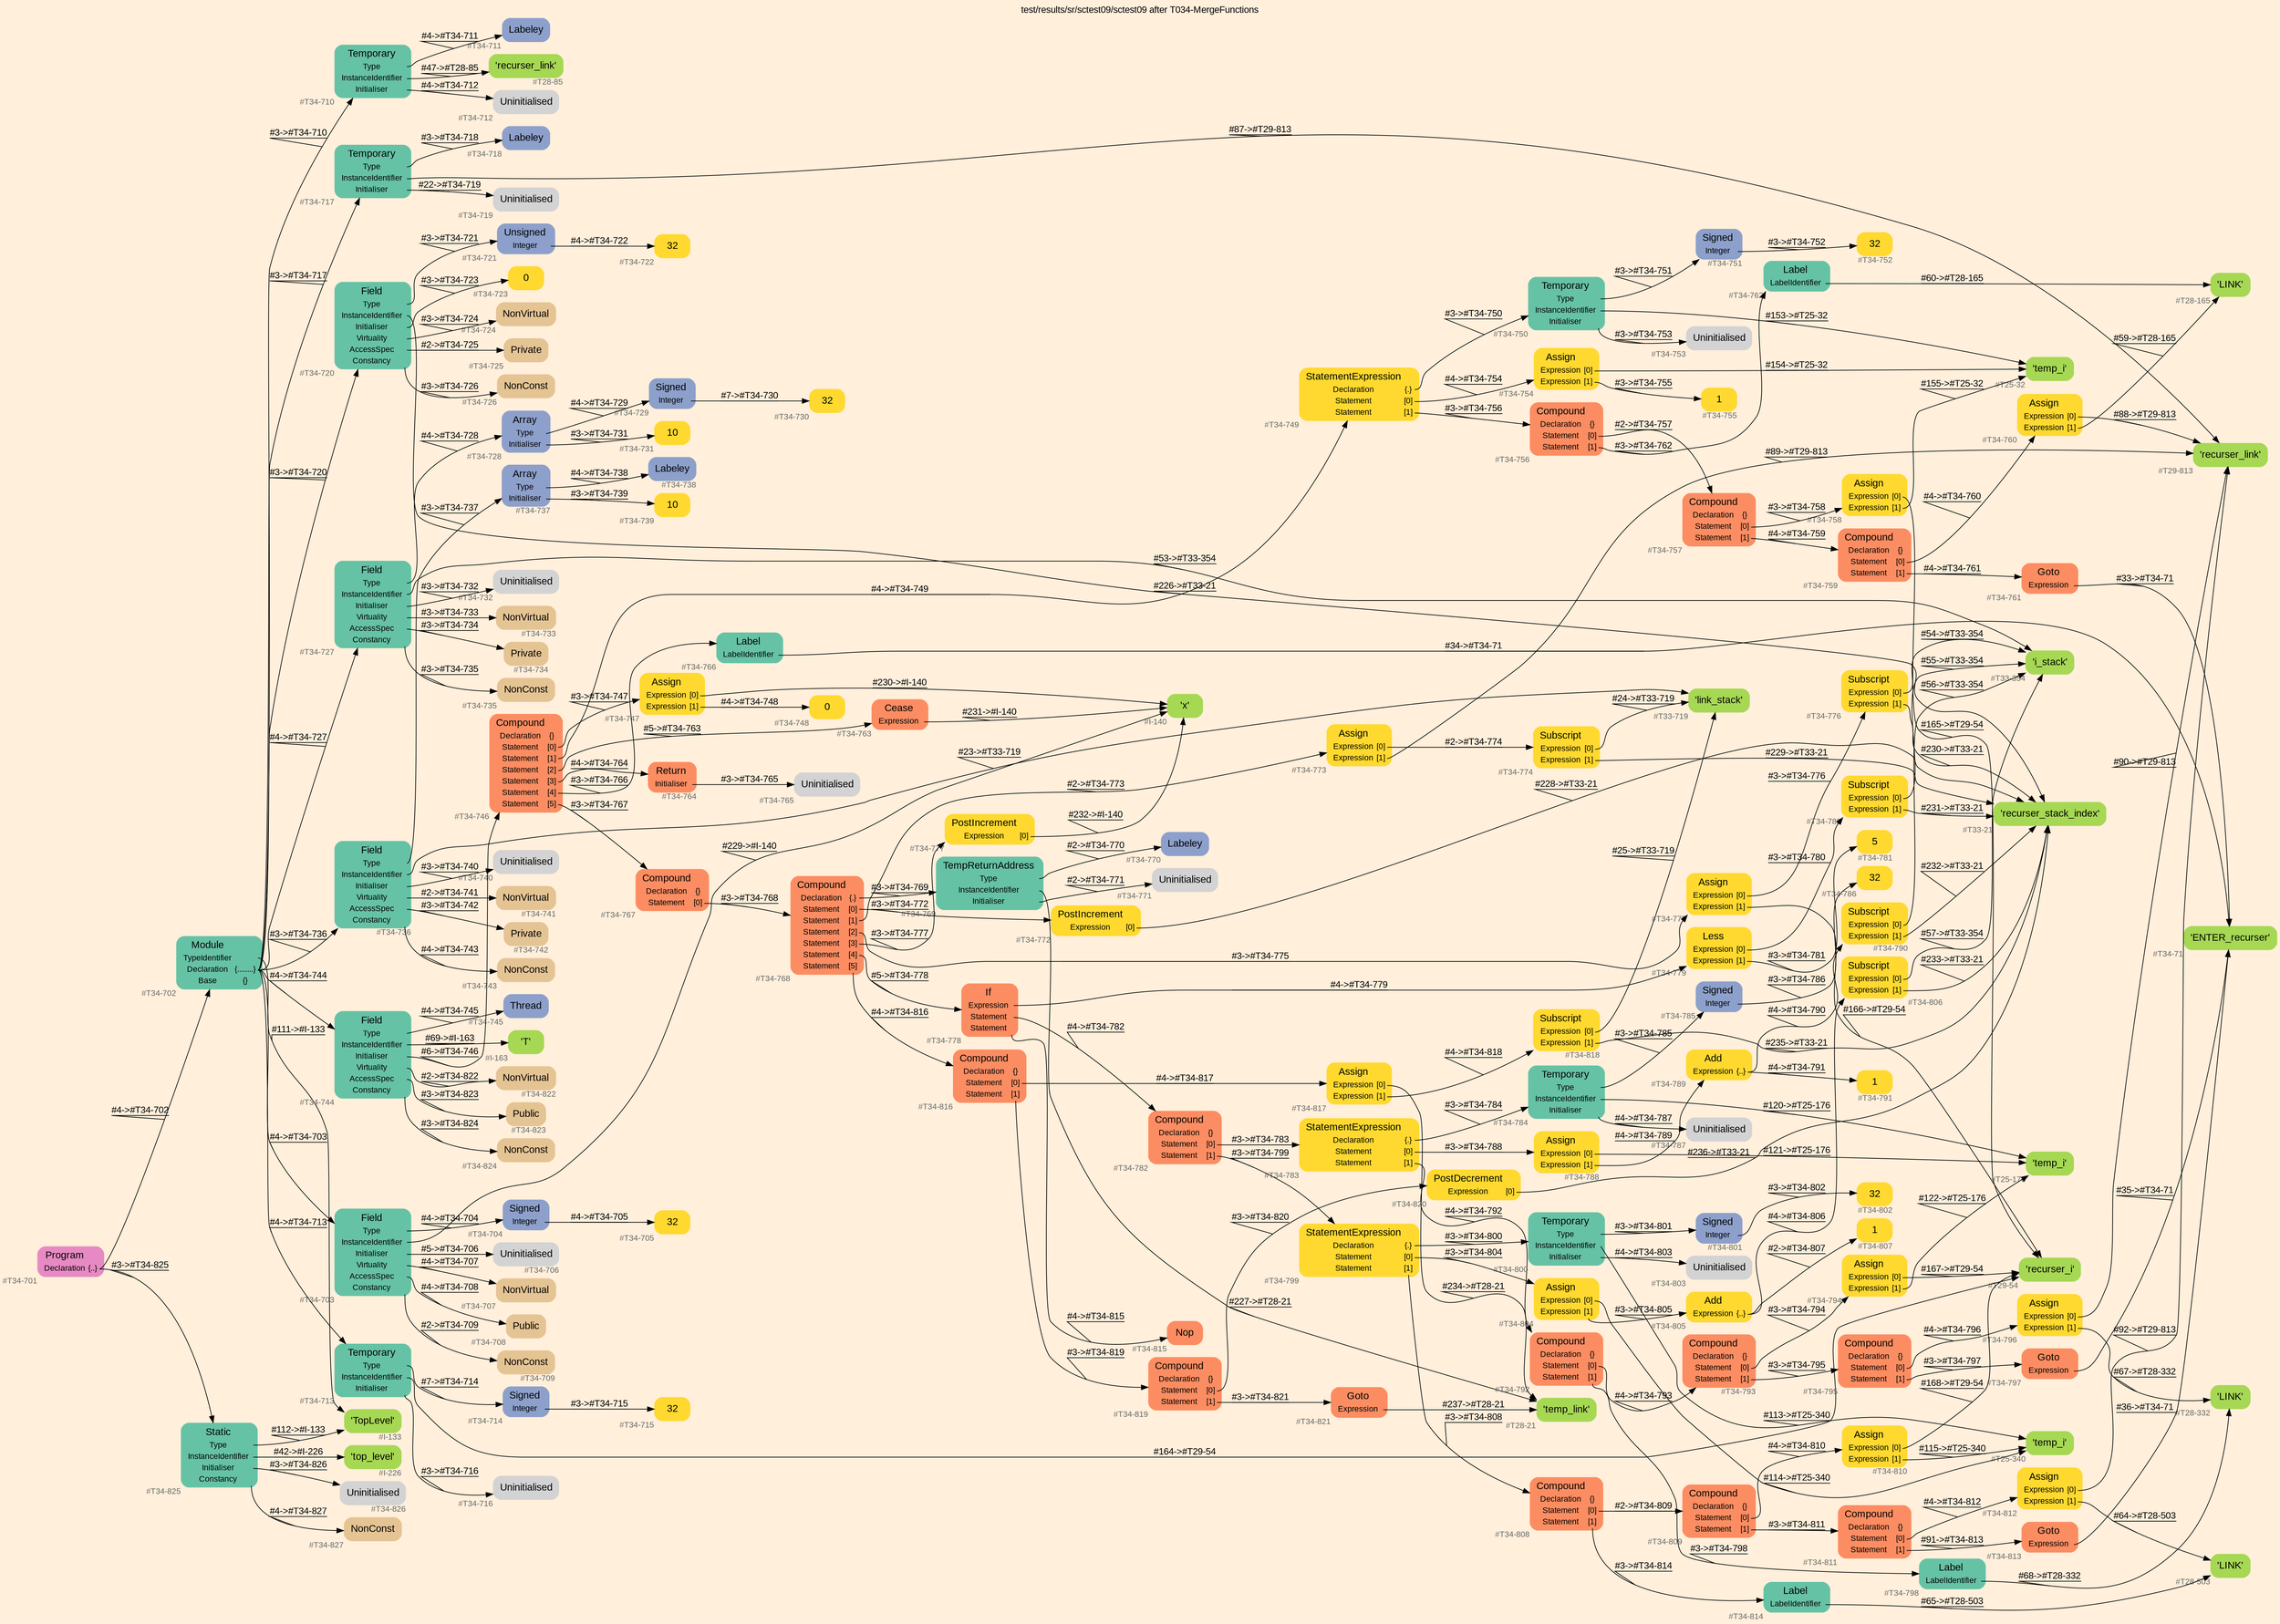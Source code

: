 digraph "test/results/sr/sctest09/sctest09 after T034-MergeFunctions" {
label = "test/results/sr/sctest09/sctest09 after T034-MergeFunctions"
labelloc = t
graph [
    rankdir = "LR"
    ranksep = 0.3
    bgcolor = antiquewhite1
    color = black
    fontcolor = black
    fontname = "Arial"
];
node [
    fontname = "Arial"
];
edge [
    fontname = "Arial"
];

// -------------------- node figure --------------------
// -------- block #T34-701 ----------
"#T34-701" [
    fillcolor = "/set28/4"
    xlabel = "#T34-701"
    fontsize = "12"
    fontcolor = grey40
    shape = "plaintext"
    label = <<TABLE BORDER="0" CELLBORDER="0" CELLSPACING="0">
     <TR><TD><FONT COLOR="black" POINT-SIZE="15">Program</FONT></TD></TR>
     <TR><TD><FONT COLOR="black" POINT-SIZE="12">Declaration</FONT></TD><TD PORT="port0"><FONT COLOR="black" POINT-SIZE="12">{..}</FONT></TD></TR>
    </TABLE>>
    style = "rounded,filled"
];

// -------- block #T34-702 ----------
"#T34-702" [
    fillcolor = "/set28/1"
    xlabel = "#T34-702"
    fontsize = "12"
    fontcolor = grey40
    shape = "plaintext"
    label = <<TABLE BORDER="0" CELLBORDER="0" CELLSPACING="0">
     <TR><TD><FONT COLOR="black" POINT-SIZE="15">Module</FONT></TD></TR>
     <TR><TD><FONT COLOR="black" POINT-SIZE="12">TypeIdentifier</FONT></TD><TD PORT="port0"></TD></TR>
     <TR><TD><FONT COLOR="black" POINT-SIZE="12">Declaration</FONT></TD><TD PORT="port1"><FONT COLOR="black" POINT-SIZE="12">{........}</FONT></TD></TR>
     <TR><TD><FONT COLOR="black" POINT-SIZE="12">Base</FONT></TD><TD PORT="port2"><FONT COLOR="black" POINT-SIZE="12">{}</FONT></TD></TR>
    </TABLE>>
    style = "rounded,filled"
];

// -------- block #I-133 ----------
"#I-133" [
    fillcolor = "/set28/5"
    xlabel = "#I-133"
    fontsize = "12"
    fontcolor = grey40
    shape = "plaintext"
    label = <<TABLE BORDER="0" CELLBORDER="0" CELLSPACING="0">
     <TR><TD><FONT COLOR="black" POINT-SIZE="15">'TopLevel'</FONT></TD></TR>
    </TABLE>>
    style = "rounded,filled"
];

// -------- block #T34-703 ----------
"#T34-703" [
    fillcolor = "/set28/1"
    xlabel = "#T34-703"
    fontsize = "12"
    fontcolor = grey40
    shape = "plaintext"
    label = <<TABLE BORDER="0" CELLBORDER="0" CELLSPACING="0">
     <TR><TD><FONT COLOR="black" POINT-SIZE="15">Field</FONT></TD></TR>
     <TR><TD><FONT COLOR="black" POINT-SIZE="12">Type</FONT></TD><TD PORT="port0"></TD></TR>
     <TR><TD><FONT COLOR="black" POINT-SIZE="12">InstanceIdentifier</FONT></TD><TD PORT="port1"></TD></TR>
     <TR><TD><FONT COLOR="black" POINT-SIZE="12">Initialiser</FONT></TD><TD PORT="port2"></TD></TR>
     <TR><TD><FONT COLOR="black" POINT-SIZE="12">Virtuality</FONT></TD><TD PORT="port3"></TD></TR>
     <TR><TD><FONT COLOR="black" POINT-SIZE="12">AccessSpec</FONT></TD><TD PORT="port4"></TD></TR>
     <TR><TD><FONT COLOR="black" POINT-SIZE="12">Constancy</FONT></TD><TD PORT="port5"></TD></TR>
    </TABLE>>
    style = "rounded,filled"
];

// -------- block #T34-704 ----------
"#T34-704" [
    fillcolor = "/set28/3"
    xlabel = "#T34-704"
    fontsize = "12"
    fontcolor = grey40
    shape = "plaintext"
    label = <<TABLE BORDER="0" CELLBORDER="0" CELLSPACING="0">
     <TR><TD><FONT COLOR="black" POINT-SIZE="15">Signed</FONT></TD></TR>
     <TR><TD><FONT COLOR="black" POINT-SIZE="12">Integer</FONT></TD><TD PORT="port0"></TD></TR>
    </TABLE>>
    style = "rounded,filled"
];

// -------- block #T34-705 ----------
"#T34-705" [
    fillcolor = "/set28/6"
    xlabel = "#T34-705"
    fontsize = "12"
    fontcolor = grey40
    shape = "plaintext"
    label = <<TABLE BORDER="0" CELLBORDER="0" CELLSPACING="0">
     <TR><TD><FONT COLOR="black" POINT-SIZE="15">32</FONT></TD></TR>
    </TABLE>>
    style = "rounded,filled"
];

// -------- block #I-140 ----------
"#I-140" [
    fillcolor = "/set28/5"
    xlabel = "#I-140"
    fontsize = "12"
    fontcolor = grey40
    shape = "plaintext"
    label = <<TABLE BORDER="0" CELLBORDER="0" CELLSPACING="0">
     <TR><TD><FONT COLOR="black" POINT-SIZE="15">'x'</FONT></TD></TR>
    </TABLE>>
    style = "rounded,filled"
];

// -------- block #T34-706 ----------
"#T34-706" [
    xlabel = "#T34-706"
    fontsize = "12"
    fontcolor = grey40
    shape = "plaintext"
    label = <<TABLE BORDER="0" CELLBORDER="0" CELLSPACING="0">
     <TR><TD><FONT COLOR="black" POINT-SIZE="15">Uninitialised</FONT></TD></TR>
    </TABLE>>
    style = "rounded,filled"
];

// -------- block #T34-707 ----------
"#T34-707" [
    fillcolor = "/set28/7"
    xlabel = "#T34-707"
    fontsize = "12"
    fontcolor = grey40
    shape = "plaintext"
    label = <<TABLE BORDER="0" CELLBORDER="0" CELLSPACING="0">
     <TR><TD><FONT COLOR="black" POINT-SIZE="15">NonVirtual</FONT></TD></TR>
    </TABLE>>
    style = "rounded,filled"
];

// -------- block #T34-708 ----------
"#T34-708" [
    fillcolor = "/set28/7"
    xlabel = "#T34-708"
    fontsize = "12"
    fontcolor = grey40
    shape = "plaintext"
    label = <<TABLE BORDER="0" CELLBORDER="0" CELLSPACING="0">
     <TR><TD><FONT COLOR="black" POINT-SIZE="15">Public</FONT></TD></TR>
    </TABLE>>
    style = "rounded,filled"
];

// -------- block #T34-709 ----------
"#T34-709" [
    fillcolor = "/set28/7"
    xlabel = "#T34-709"
    fontsize = "12"
    fontcolor = grey40
    shape = "plaintext"
    label = <<TABLE BORDER="0" CELLBORDER="0" CELLSPACING="0">
     <TR><TD><FONT COLOR="black" POINT-SIZE="15">NonConst</FONT></TD></TR>
    </TABLE>>
    style = "rounded,filled"
];

// -------- block #T34-710 ----------
"#T34-710" [
    fillcolor = "/set28/1"
    xlabel = "#T34-710"
    fontsize = "12"
    fontcolor = grey40
    shape = "plaintext"
    label = <<TABLE BORDER="0" CELLBORDER="0" CELLSPACING="0">
     <TR><TD><FONT COLOR="black" POINT-SIZE="15">Temporary</FONT></TD></TR>
     <TR><TD><FONT COLOR="black" POINT-SIZE="12">Type</FONT></TD><TD PORT="port0"></TD></TR>
     <TR><TD><FONT COLOR="black" POINT-SIZE="12">InstanceIdentifier</FONT></TD><TD PORT="port1"></TD></TR>
     <TR><TD><FONT COLOR="black" POINT-SIZE="12">Initialiser</FONT></TD><TD PORT="port2"></TD></TR>
    </TABLE>>
    style = "rounded,filled"
];

// -------- block #T34-711 ----------
"#T34-711" [
    fillcolor = "/set28/3"
    xlabel = "#T34-711"
    fontsize = "12"
    fontcolor = grey40
    shape = "plaintext"
    label = <<TABLE BORDER="0" CELLBORDER="0" CELLSPACING="0">
     <TR><TD><FONT COLOR="black" POINT-SIZE="15">Labeley</FONT></TD></TR>
    </TABLE>>
    style = "rounded,filled"
];

// -------- block #T28-85 ----------
"#T28-85" [
    fillcolor = "/set28/5"
    xlabel = "#T28-85"
    fontsize = "12"
    fontcolor = grey40
    shape = "plaintext"
    label = <<TABLE BORDER="0" CELLBORDER="0" CELLSPACING="0">
     <TR><TD><FONT COLOR="black" POINT-SIZE="15">'recurser_link'</FONT></TD></TR>
    </TABLE>>
    style = "rounded,filled"
];

// -------- block #T34-712 ----------
"#T34-712" [
    xlabel = "#T34-712"
    fontsize = "12"
    fontcolor = grey40
    shape = "plaintext"
    label = <<TABLE BORDER="0" CELLBORDER="0" CELLSPACING="0">
     <TR><TD><FONT COLOR="black" POINT-SIZE="15">Uninitialised</FONT></TD></TR>
    </TABLE>>
    style = "rounded,filled"
];

// -------- block #T34-713 ----------
"#T34-713" [
    fillcolor = "/set28/1"
    xlabel = "#T34-713"
    fontsize = "12"
    fontcolor = grey40
    shape = "plaintext"
    label = <<TABLE BORDER="0" CELLBORDER="0" CELLSPACING="0">
     <TR><TD><FONT COLOR="black" POINT-SIZE="15">Temporary</FONT></TD></TR>
     <TR><TD><FONT COLOR="black" POINT-SIZE="12">Type</FONT></TD><TD PORT="port0"></TD></TR>
     <TR><TD><FONT COLOR="black" POINT-SIZE="12">InstanceIdentifier</FONT></TD><TD PORT="port1"></TD></TR>
     <TR><TD><FONT COLOR="black" POINT-SIZE="12">Initialiser</FONT></TD><TD PORT="port2"></TD></TR>
    </TABLE>>
    style = "rounded,filled"
];

// -------- block #T34-714 ----------
"#T34-714" [
    fillcolor = "/set28/3"
    xlabel = "#T34-714"
    fontsize = "12"
    fontcolor = grey40
    shape = "plaintext"
    label = <<TABLE BORDER="0" CELLBORDER="0" CELLSPACING="0">
     <TR><TD><FONT COLOR="black" POINT-SIZE="15">Signed</FONT></TD></TR>
     <TR><TD><FONT COLOR="black" POINT-SIZE="12">Integer</FONT></TD><TD PORT="port0"></TD></TR>
    </TABLE>>
    style = "rounded,filled"
];

// -------- block #T34-715 ----------
"#T34-715" [
    fillcolor = "/set28/6"
    xlabel = "#T34-715"
    fontsize = "12"
    fontcolor = grey40
    shape = "plaintext"
    label = <<TABLE BORDER="0" CELLBORDER="0" CELLSPACING="0">
     <TR><TD><FONT COLOR="black" POINT-SIZE="15">32</FONT></TD></TR>
    </TABLE>>
    style = "rounded,filled"
];

// -------- block #T29-54 ----------
"#T29-54" [
    fillcolor = "/set28/5"
    xlabel = "#T29-54"
    fontsize = "12"
    fontcolor = grey40
    shape = "plaintext"
    label = <<TABLE BORDER="0" CELLBORDER="0" CELLSPACING="0">
     <TR><TD><FONT COLOR="black" POINT-SIZE="15">'recurser_i'</FONT></TD></TR>
    </TABLE>>
    style = "rounded,filled"
];

// -------- block #T34-716 ----------
"#T34-716" [
    xlabel = "#T34-716"
    fontsize = "12"
    fontcolor = grey40
    shape = "plaintext"
    label = <<TABLE BORDER="0" CELLBORDER="0" CELLSPACING="0">
     <TR><TD><FONT COLOR="black" POINT-SIZE="15">Uninitialised</FONT></TD></TR>
    </TABLE>>
    style = "rounded,filled"
];

// -------- block #T34-717 ----------
"#T34-717" [
    fillcolor = "/set28/1"
    xlabel = "#T34-717"
    fontsize = "12"
    fontcolor = grey40
    shape = "plaintext"
    label = <<TABLE BORDER="0" CELLBORDER="0" CELLSPACING="0">
     <TR><TD><FONT COLOR="black" POINT-SIZE="15">Temporary</FONT></TD></TR>
     <TR><TD><FONT COLOR="black" POINT-SIZE="12">Type</FONT></TD><TD PORT="port0"></TD></TR>
     <TR><TD><FONT COLOR="black" POINT-SIZE="12">InstanceIdentifier</FONT></TD><TD PORT="port1"></TD></TR>
     <TR><TD><FONT COLOR="black" POINT-SIZE="12">Initialiser</FONT></TD><TD PORT="port2"></TD></TR>
    </TABLE>>
    style = "rounded,filled"
];

// -------- block #T34-718 ----------
"#T34-718" [
    fillcolor = "/set28/3"
    xlabel = "#T34-718"
    fontsize = "12"
    fontcolor = grey40
    shape = "plaintext"
    label = <<TABLE BORDER="0" CELLBORDER="0" CELLSPACING="0">
     <TR><TD><FONT COLOR="black" POINT-SIZE="15">Labeley</FONT></TD></TR>
    </TABLE>>
    style = "rounded,filled"
];

// -------- block #T29-813 ----------
"#T29-813" [
    fillcolor = "/set28/5"
    xlabel = "#T29-813"
    fontsize = "12"
    fontcolor = grey40
    shape = "plaintext"
    label = <<TABLE BORDER="0" CELLBORDER="0" CELLSPACING="0">
     <TR><TD><FONT COLOR="black" POINT-SIZE="15">'recurser_link'</FONT></TD></TR>
    </TABLE>>
    style = "rounded,filled"
];

// -------- block #T34-719 ----------
"#T34-719" [
    xlabel = "#T34-719"
    fontsize = "12"
    fontcolor = grey40
    shape = "plaintext"
    label = <<TABLE BORDER="0" CELLBORDER="0" CELLSPACING="0">
     <TR><TD><FONT COLOR="black" POINT-SIZE="15">Uninitialised</FONT></TD></TR>
    </TABLE>>
    style = "rounded,filled"
];

// -------- block #T34-720 ----------
"#T34-720" [
    fillcolor = "/set28/1"
    xlabel = "#T34-720"
    fontsize = "12"
    fontcolor = grey40
    shape = "plaintext"
    label = <<TABLE BORDER="0" CELLBORDER="0" CELLSPACING="0">
     <TR><TD><FONT COLOR="black" POINT-SIZE="15">Field</FONT></TD></TR>
     <TR><TD><FONT COLOR="black" POINT-SIZE="12">Type</FONT></TD><TD PORT="port0"></TD></TR>
     <TR><TD><FONT COLOR="black" POINT-SIZE="12">InstanceIdentifier</FONT></TD><TD PORT="port1"></TD></TR>
     <TR><TD><FONT COLOR="black" POINT-SIZE="12">Initialiser</FONT></TD><TD PORT="port2"></TD></TR>
     <TR><TD><FONT COLOR="black" POINT-SIZE="12">Virtuality</FONT></TD><TD PORT="port3"></TD></TR>
     <TR><TD><FONT COLOR="black" POINT-SIZE="12">AccessSpec</FONT></TD><TD PORT="port4"></TD></TR>
     <TR><TD><FONT COLOR="black" POINT-SIZE="12">Constancy</FONT></TD><TD PORT="port5"></TD></TR>
    </TABLE>>
    style = "rounded,filled"
];

// -------- block #T34-721 ----------
"#T34-721" [
    fillcolor = "/set28/3"
    xlabel = "#T34-721"
    fontsize = "12"
    fontcolor = grey40
    shape = "plaintext"
    label = <<TABLE BORDER="0" CELLBORDER="0" CELLSPACING="0">
     <TR><TD><FONT COLOR="black" POINT-SIZE="15">Unsigned</FONT></TD></TR>
     <TR><TD><FONT COLOR="black" POINT-SIZE="12">Integer</FONT></TD><TD PORT="port0"></TD></TR>
    </TABLE>>
    style = "rounded,filled"
];

// -------- block #T34-722 ----------
"#T34-722" [
    fillcolor = "/set28/6"
    xlabel = "#T34-722"
    fontsize = "12"
    fontcolor = grey40
    shape = "plaintext"
    label = <<TABLE BORDER="0" CELLBORDER="0" CELLSPACING="0">
     <TR><TD><FONT COLOR="black" POINT-SIZE="15">32</FONT></TD></TR>
    </TABLE>>
    style = "rounded,filled"
];

// -------- block #T33-21 ----------
"#T33-21" [
    fillcolor = "/set28/5"
    xlabel = "#T33-21"
    fontsize = "12"
    fontcolor = grey40
    shape = "plaintext"
    label = <<TABLE BORDER="0" CELLBORDER="0" CELLSPACING="0">
     <TR><TD><FONT COLOR="black" POINT-SIZE="15">'recurser_stack_index'</FONT></TD></TR>
    </TABLE>>
    style = "rounded,filled"
];

// -------- block #T34-723 ----------
"#T34-723" [
    fillcolor = "/set28/6"
    xlabel = "#T34-723"
    fontsize = "12"
    fontcolor = grey40
    shape = "plaintext"
    label = <<TABLE BORDER="0" CELLBORDER="0" CELLSPACING="0">
     <TR><TD><FONT COLOR="black" POINT-SIZE="15">0</FONT></TD></TR>
    </TABLE>>
    style = "rounded,filled"
];

// -------- block #T34-724 ----------
"#T34-724" [
    fillcolor = "/set28/7"
    xlabel = "#T34-724"
    fontsize = "12"
    fontcolor = grey40
    shape = "plaintext"
    label = <<TABLE BORDER="0" CELLBORDER="0" CELLSPACING="0">
     <TR><TD><FONT COLOR="black" POINT-SIZE="15">NonVirtual</FONT></TD></TR>
    </TABLE>>
    style = "rounded,filled"
];

// -------- block #T34-725 ----------
"#T34-725" [
    fillcolor = "/set28/7"
    xlabel = "#T34-725"
    fontsize = "12"
    fontcolor = grey40
    shape = "plaintext"
    label = <<TABLE BORDER="0" CELLBORDER="0" CELLSPACING="0">
     <TR><TD><FONT COLOR="black" POINT-SIZE="15">Private</FONT></TD></TR>
    </TABLE>>
    style = "rounded,filled"
];

// -------- block #T34-726 ----------
"#T34-726" [
    fillcolor = "/set28/7"
    xlabel = "#T34-726"
    fontsize = "12"
    fontcolor = grey40
    shape = "plaintext"
    label = <<TABLE BORDER="0" CELLBORDER="0" CELLSPACING="0">
     <TR><TD><FONT COLOR="black" POINT-SIZE="15">NonConst</FONT></TD></TR>
    </TABLE>>
    style = "rounded,filled"
];

// -------- block #T34-727 ----------
"#T34-727" [
    fillcolor = "/set28/1"
    xlabel = "#T34-727"
    fontsize = "12"
    fontcolor = grey40
    shape = "plaintext"
    label = <<TABLE BORDER="0" CELLBORDER="0" CELLSPACING="0">
     <TR><TD><FONT COLOR="black" POINT-SIZE="15">Field</FONT></TD></TR>
     <TR><TD><FONT COLOR="black" POINT-SIZE="12">Type</FONT></TD><TD PORT="port0"></TD></TR>
     <TR><TD><FONT COLOR="black" POINT-SIZE="12">InstanceIdentifier</FONT></TD><TD PORT="port1"></TD></TR>
     <TR><TD><FONT COLOR="black" POINT-SIZE="12">Initialiser</FONT></TD><TD PORT="port2"></TD></TR>
     <TR><TD><FONT COLOR="black" POINT-SIZE="12">Virtuality</FONT></TD><TD PORT="port3"></TD></TR>
     <TR><TD><FONT COLOR="black" POINT-SIZE="12">AccessSpec</FONT></TD><TD PORT="port4"></TD></TR>
     <TR><TD><FONT COLOR="black" POINT-SIZE="12">Constancy</FONT></TD><TD PORT="port5"></TD></TR>
    </TABLE>>
    style = "rounded,filled"
];

// -------- block #T34-728 ----------
"#T34-728" [
    fillcolor = "/set28/3"
    xlabel = "#T34-728"
    fontsize = "12"
    fontcolor = grey40
    shape = "plaintext"
    label = <<TABLE BORDER="0" CELLBORDER="0" CELLSPACING="0">
     <TR><TD><FONT COLOR="black" POINT-SIZE="15">Array</FONT></TD></TR>
     <TR><TD><FONT COLOR="black" POINT-SIZE="12">Type</FONT></TD><TD PORT="port0"></TD></TR>
     <TR><TD><FONT COLOR="black" POINT-SIZE="12">Initialiser</FONT></TD><TD PORT="port1"></TD></TR>
    </TABLE>>
    style = "rounded,filled"
];

// -------- block #T34-729 ----------
"#T34-729" [
    fillcolor = "/set28/3"
    xlabel = "#T34-729"
    fontsize = "12"
    fontcolor = grey40
    shape = "plaintext"
    label = <<TABLE BORDER="0" CELLBORDER="0" CELLSPACING="0">
     <TR><TD><FONT COLOR="black" POINT-SIZE="15">Signed</FONT></TD></TR>
     <TR><TD><FONT COLOR="black" POINT-SIZE="12">Integer</FONT></TD><TD PORT="port0"></TD></TR>
    </TABLE>>
    style = "rounded,filled"
];

// -------- block #T34-730 ----------
"#T34-730" [
    fillcolor = "/set28/6"
    xlabel = "#T34-730"
    fontsize = "12"
    fontcolor = grey40
    shape = "plaintext"
    label = <<TABLE BORDER="0" CELLBORDER="0" CELLSPACING="0">
     <TR><TD><FONT COLOR="black" POINT-SIZE="15">32</FONT></TD></TR>
    </TABLE>>
    style = "rounded,filled"
];

// -------- block #T34-731 ----------
"#T34-731" [
    fillcolor = "/set28/6"
    xlabel = "#T34-731"
    fontsize = "12"
    fontcolor = grey40
    shape = "plaintext"
    label = <<TABLE BORDER="0" CELLBORDER="0" CELLSPACING="0">
     <TR><TD><FONT COLOR="black" POINT-SIZE="15">10</FONT></TD></TR>
    </TABLE>>
    style = "rounded,filled"
];

// -------- block #T33-354 ----------
"#T33-354" [
    fillcolor = "/set28/5"
    xlabel = "#T33-354"
    fontsize = "12"
    fontcolor = grey40
    shape = "plaintext"
    label = <<TABLE BORDER="0" CELLBORDER="0" CELLSPACING="0">
     <TR><TD><FONT COLOR="black" POINT-SIZE="15">'i_stack'</FONT></TD></TR>
    </TABLE>>
    style = "rounded,filled"
];

// -------- block #T34-732 ----------
"#T34-732" [
    xlabel = "#T34-732"
    fontsize = "12"
    fontcolor = grey40
    shape = "plaintext"
    label = <<TABLE BORDER="0" CELLBORDER="0" CELLSPACING="0">
     <TR><TD><FONT COLOR="black" POINT-SIZE="15">Uninitialised</FONT></TD></TR>
    </TABLE>>
    style = "rounded,filled"
];

// -------- block #T34-733 ----------
"#T34-733" [
    fillcolor = "/set28/7"
    xlabel = "#T34-733"
    fontsize = "12"
    fontcolor = grey40
    shape = "plaintext"
    label = <<TABLE BORDER="0" CELLBORDER="0" CELLSPACING="0">
     <TR><TD><FONT COLOR="black" POINT-SIZE="15">NonVirtual</FONT></TD></TR>
    </TABLE>>
    style = "rounded,filled"
];

// -------- block #T34-734 ----------
"#T34-734" [
    fillcolor = "/set28/7"
    xlabel = "#T34-734"
    fontsize = "12"
    fontcolor = grey40
    shape = "plaintext"
    label = <<TABLE BORDER="0" CELLBORDER="0" CELLSPACING="0">
     <TR><TD><FONT COLOR="black" POINT-SIZE="15">Private</FONT></TD></TR>
    </TABLE>>
    style = "rounded,filled"
];

// -------- block #T34-735 ----------
"#T34-735" [
    fillcolor = "/set28/7"
    xlabel = "#T34-735"
    fontsize = "12"
    fontcolor = grey40
    shape = "plaintext"
    label = <<TABLE BORDER="0" CELLBORDER="0" CELLSPACING="0">
     <TR><TD><FONT COLOR="black" POINT-SIZE="15">NonConst</FONT></TD></TR>
    </TABLE>>
    style = "rounded,filled"
];

// -------- block #T34-736 ----------
"#T34-736" [
    fillcolor = "/set28/1"
    xlabel = "#T34-736"
    fontsize = "12"
    fontcolor = grey40
    shape = "plaintext"
    label = <<TABLE BORDER="0" CELLBORDER="0" CELLSPACING="0">
     <TR><TD><FONT COLOR="black" POINT-SIZE="15">Field</FONT></TD></TR>
     <TR><TD><FONT COLOR="black" POINT-SIZE="12">Type</FONT></TD><TD PORT="port0"></TD></TR>
     <TR><TD><FONT COLOR="black" POINT-SIZE="12">InstanceIdentifier</FONT></TD><TD PORT="port1"></TD></TR>
     <TR><TD><FONT COLOR="black" POINT-SIZE="12">Initialiser</FONT></TD><TD PORT="port2"></TD></TR>
     <TR><TD><FONT COLOR="black" POINT-SIZE="12">Virtuality</FONT></TD><TD PORT="port3"></TD></TR>
     <TR><TD><FONT COLOR="black" POINT-SIZE="12">AccessSpec</FONT></TD><TD PORT="port4"></TD></TR>
     <TR><TD><FONT COLOR="black" POINT-SIZE="12">Constancy</FONT></TD><TD PORT="port5"></TD></TR>
    </TABLE>>
    style = "rounded,filled"
];

// -------- block #T34-737 ----------
"#T34-737" [
    fillcolor = "/set28/3"
    xlabel = "#T34-737"
    fontsize = "12"
    fontcolor = grey40
    shape = "plaintext"
    label = <<TABLE BORDER="0" CELLBORDER="0" CELLSPACING="0">
     <TR><TD><FONT COLOR="black" POINT-SIZE="15">Array</FONT></TD></TR>
     <TR><TD><FONT COLOR="black" POINT-SIZE="12">Type</FONT></TD><TD PORT="port0"></TD></TR>
     <TR><TD><FONT COLOR="black" POINT-SIZE="12">Initialiser</FONT></TD><TD PORT="port1"></TD></TR>
    </TABLE>>
    style = "rounded,filled"
];

// -------- block #T34-738 ----------
"#T34-738" [
    fillcolor = "/set28/3"
    xlabel = "#T34-738"
    fontsize = "12"
    fontcolor = grey40
    shape = "plaintext"
    label = <<TABLE BORDER="0" CELLBORDER="0" CELLSPACING="0">
     <TR><TD><FONT COLOR="black" POINT-SIZE="15">Labeley</FONT></TD></TR>
    </TABLE>>
    style = "rounded,filled"
];

// -------- block #T34-739 ----------
"#T34-739" [
    fillcolor = "/set28/6"
    xlabel = "#T34-739"
    fontsize = "12"
    fontcolor = grey40
    shape = "plaintext"
    label = <<TABLE BORDER="0" CELLBORDER="0" CELLSPACING="0">
     <TR><TD><FONT COLOR="black" POINT-SIZE="15">10</FONT></TD></TR>
    </TABLE>>
    style = "rounded,filled"
];

// -------- block #T33-719 ----------
"#T33-719" [
    fillcolor = "/set28/5"
    xlabel = "#T33-719"
    fontsize = "12"
    fontcolor = grey40
    shape = "plaintext"
    label = <<TABLE BORDER="0" CELLBORDER="0" CELLSPACING="0">
     <TR><TD><FONT COLOR="black" POINT-SIZE="15">'link_stack'</FONT></TD></TR>
    </TABLE>>
    style = "rounded,filled"
];

// -------- block #T34-740 ----------
"#T34-740" [
    xlabel = "#T34-740"
    fontsize = "12"
    fontcolor = grey40
    shape = "plaintext"
    label = <<TABLE BORDER="0" CELLBORDER="0" CELLSPACING="0">
     <TR><TD><FONT COLOR="black" POINT-SIZE="15">Uninitialised</FONT></TD></TR>
    </TABLE>>
    style = "rounded,filled"
];

// -------- block #T34-741 ----------
"#T34-741" [
    fillcolor = "/set28/7"
    xlabel = "#T34-741"
    fontsize = "12"
    fontcolor = grey40
    shape = "plaintext"
    label = <<TABLE BORDER="0" CELLBORDER="0" CELLSPACING="0">
     <TR><TD><FONT COLOR="black" POINT-SIZE="15">NonVirtual</FONT></TD></TR>
    </TABLE>>
    style = "rounded,filled"
];

// -------- block #T34-742 ----------
"#T34-742" [
    fillcolor = "/set28/7"
    xlabel = "#T34-742"
    fontsize = "12"
    fontcolor = grey40
    shape = "plaintext"
    label = <<TABLE BORDER="0" CELLBORDER="0" CELLSPACING="0">
     <TR><TD><FONT COLOR="black" POINT-SIZE="15">Private</FONT></TD></TR>
    </TABLE>>
    style = "rounded,filled"
];

// -------- block #T34-743 ----------
"#T34-743" [
    fillcolor = "/set28/7"
    xlabel = "#T34-743"
    fontsize = "12"
    fontcolor = grey40
    shape = "plaintext"
    label = <<TABLE BORDER="0" CELLBORDER="0" CELLSPACING="0">
     <TR><TD><FONT COLOR="black" POINT-SIZE="15">NonConst</FONT></TD></TR>
    </TABLE>>
    style = "rounded,filled"
];

// -------- block #T34-744 ----------
"#T34-744" [
    fillcolor = "/set28/1"
    xlabel = "#T34-744"
    fontsize = "12"
    fontcolor = grey40
    shape = "plaintext"
    label = <<TABLE BORDER="0" CELLBORDER="0" CELLSPACING="0">
     <TR><TD><FONT COLOR="black" POINT-SIZE="15">Field</FONT></TD></TR>
     <TR><TD><FONT COLOR="black" POINT-SIZE="12">Type</FONT></TD><TD PORT="port0"></TD></TR>
     <TR><TD><FONT COLOR="black" POINT-SIZE="12">InstanceIdentifier</FONT></TD><TD PORT="port1"></TD></TR>
     <TR><TD><FONT COLOR="black" POINT-SIZE="12">Initialiser</FONT></TD><TD PORT="port2"></TD></TR>
     <TR><TD><FONT COLOR="black" POINT-SIZE="12">Virtuality</FONT></TD><TD PORT="port3"></TD></TR>
     <TR><TD><FONT COLOR="black" POINT-SIZE="12">AccessSpec</FONT></TD><TD PORT="port4"></TD></TR>
     <TR><TD><FONT COLOR="black" POINT-SIZE="12">Constancy</FONT></TD><TD PORT="port5"></TD></TR>
    </TABLE>>
    style = "rounded,filled"
];

// -------- block #T34-745 ----------
"#T34-745" [
    fillcolor = "/set28/3"
    xlabel = "#T34-745"
    fontsize = "12"
    fontcolor = grey40
    shape = "plaintext"
    label = <<TABLE BORDER="0" CELLBORDER="0" CELLSPACING="0">
     <TR><TD><FONT COLOR="black" POINT-SIZE="15">Thread</FONT></TD></TR>
    </TABLE>>
    style = "rounded,filled"
];

// -------- block #I-163 ----------
"#I-163" [
    fillcolor = "/set28/5"
    xlabel = "#I-163"
    fontsize = "12"
    fontcolor = grey40
    shape = "plaintext"
    label = <<TABLE BORDER="0" CELLBORDER="0" CELLSPACING="0">
     <TR><TD><FONT COLOR="black" POINT-SIZE="15">'T'</FONT></TD></TR>
    </TABLE>>
    style = "rounded,filled"
];

// -------- block #T34-746 ----------
"#T34-746" [
    fillcolor = "/set28/2"
    xlabel = "#T34-746"
    fontsize = "12"
    fontcolor = grey40
    shape = "plaintext"
    label = <<TABLE BORDER="0" CELLBORDER="0" CELLSPACING="0">
     <TR><TD><FONT COLOR="black" POINT-SIZE="15">Compound</FONT></TD></TR>
     <TR><TD><FONT COLOR="black" POINT-SIZE="12">Declaration</FONT></TD><TD PORT="port0"><FONT COLOR="black" POINT-SIZE="12">{}</FONT></TD></TR>
     <TR><TD><FONT COLOR="black" POINT-SIZE="12">Statement</FONT></TD><TD PORT="port1"><FONT COLOR="black" POINT-SIZE="12">[0]</FONT></TD></TR>
     <TR><TD><FONT COLOR="black" POINT-SIZE="12">Statement</FONT></TD><TD PORT="port2"><FONT COLOR="black" POINT-SIZE="12">[1]</FONT></TD></TR>
     <TR><TD><FONT COLOR="black" POINT-SIZE="12">Statement</FONT></TD><TD PORT="port3"><FONT COLOR="black" POINT-SIZE="12">[2]</FONT></TD></TR>
     <TR><TD><FONT COLOR="black" POINT-SIZE="12">Statement</FONT></TD><TD PORT="port4"><FONT COLOR="black" POINT-SIZE="12">[3]</FONT></TD></TR>
     <TR><TD><FONT COLOR="black" POINT-SIZE="12">Statement</FONT></TD><TD PORT="port5"><FONT COLOR="black" POINT-SIZE="12">[4]</FONT></TD></TR>
     <TR><TD><FONT COLOR="black" POINT-SIZE="12">Statement</FONT></TD><TD PORT="port6"><FONT COLOR="black" POINT-SIZE="12">[5]</FONT></TD></TR>
    </TABLE>>
    style = "rounded,filled"
];

// -------- block #T34-747 ----------
"#T34-747" [
    fillcolor = "/set28/6"
    xlabel = "#T34-747"
    fontsize = "12"
    fontcolor = grey40
    shape = "plaintext"
    label = <<TABLE BORDER="0" CELLBORDER="0" CELLSPACING="0">
     <TR><TD><FONT COLOR="black" POINT-SIZE="15">Assign</FONT></TD></TR>
     <TR><TD><FONT COLOR="black" POINT-SIZE="12">Expression</FONT></TD><TD PORT="port0"><FONT COLOR="black" POINT-SIZE="12">[0]</FONT></TD></TR>
     <TR><TD><FONT COLOR="black" POINT-SIZE="12">Expression</FONT></TD><TD PORT="port1"><FONT COLOR="black" POINT-SIZE="12">[1]</FONT></TD></TR>
    </TABLE>>
    style = "rounded,filled"
];

// -------- block #T34-748 ----------
"#T34-748" [
    fillcolor = "/set28/6"
    xlabel = "#T34-748"
    fontsize = "12"
    fontcolor = grey40
    shape = "plaintext"
    label = <<TABLE BORDER="0" CELLBORDER="0" CELLSPACING="0">
     <TR><TD><FONT COLOR="black" POINT-SIZE="15">0</FONT></TD></TR>
    </TABLE>>
    style = "rounded,filled"
];

// -------- block #T34-749 ----------
"#T34-749" [
    fillcolor = "/set28/6"
    xlabel = "#T34-749"
    fontsize = "12"
    fontcolor = grey40
    shape = "plaintext"
    label = <<TABLE BORDER="0" CELLBORDER="0" CELLSPACING="0">
     <TR><TD><FONT COLOR="black" POINT-SIZE="15">StatementExpression</FONT></TD></TR>
     <TR><TD><FONT COLOR="black" POINT-SIZE="12">Declaration</FONT></TD><TD PORT="port0"><FONT COLOR="black" POINT-SIZE="12">{.}</FONT></TD></TR>
     <TR><TD><FONT COLOR="black" POINT-SIZE="12">Statement</FONT></TD><TD PORT="port1"><FONT COLOR="black" POINT-SIZE="12">[0]</FONT></TD></TR>
     <TR><TD><FONT COLOR="black" POINT-SIZE="12">Statement</FONT></TD><TD PORT="port2"><FONT COLOR="black" POINT-SIZE="12">[1]</FONT></TD></TR>
    </TABLE>>
    style = "rounded,filled"
];

// -------- block #T34-750 ----------
"#T34-750" [
    fillcolor = "/set28/1"
    xlabel = "#T34-750"
    fontsize = "12"
    fontcolor = grey40
    shape = "plaintext"
    label = <<TABLE BORDER="0" CELLBORDER="0" CELLSPACING="0">
     <TR><TD><FONT COLOR="black" POINT-SIZE="15">Temporary</FONT></TD></TR>
     <TR><TD><FONT COLOR="black" POINT-SIZE="12">Type</FONT></TD><TD PORT="port0"></TD></TR>
     <TR><TD><FONT COLOR="black" POINT-SIZE="12">InstanceIdentifier</FONT></TD><TD PORT="port1"></TD></TR>
     <TR><TD><FONT COLOR="black" POINT-SIZE="12">Initialiser</FONT></TD><TD PORT="port2"></TD></TR>
    </TABLE>>
    style = "rounded,filled"
];

// -------- block #T34-751 ----------
"#T34-751" [
    fillcolor = "/set28/3"
    xlabel = "#T34-751"
    fontsize = "12"
    fontcolor = grey40
    shape = "plaintext"
    label = <<TABLE BORDER="0" CELLBORDER="0" CELLSPACING="0">
     <TR><TD><FONT COLOR="black" POINT-SIZE="15">Signed</FONT></TD></TR>
     <TR><TD><FONT COLOR="black" POINT-SIZE="12">Integer</FONT></TD><TD PORT="port0"></TD></TR>
    </TABLE>>
    style = "rounded,filled"
];

// -------- block #T34-752 ----------
"#T34-752" [
    fillcolor = "/set28/6"
    xlabel = "#T34-752"
    fontsize = "12"
    fontcolor = grey40
    shape = "plaintext"
    label = <<TABLE BORDER="0" CELLBORDER="0" CELLSPACING="0">
     <TR><TD><FONT COLOR="black" POINT-SIZE="15">32</FONT></TD></TR>
    </TABLE>>
    style = "rounded,filled"
];

// -------- block #T25-32 ----------
"#T25-32" [
    fillcolor = "/set28/5"
    xlabel = "#T25-32"
    fontsize = "12"
    fontcolor = grey40
    shape = "plaintext"
    label = <<TABLE BORDER="0" CELLBORDER="0" CELLSPACING="0">
     <TR><TD><FONT COLOR="black" POINT-SIZE="15">'temp_i'</FONT></TD></TR>
    </TABLE>>
    style = "rounded,filled"
];

// -------- block #T34-753 ----------
"#T34-753" [
    xlabel = "#T34-753"
    fontsize = "12"
    fontcolor = grey40
    shape = "plaintext"
    label = <<TABLE BORDER="0" CELLBORDER="0" CELLSPACING="0">
     <TR><TD><FONT COLOR="black" POINT-SIZE="15">Uninitialised</FONT></TD></TR>
    </TABLE>>
    style = "rounded,filled"
];

// -------- block #T34-754 ----------
"#T34-754" [
    fillcolor = "/set28/6"
    xlabel = "#T34-754"
    fontsize = "12"
    fontcolor = grey40
    shape = "plaintext"
    label = <<TABLE BORDER="0" CELLBORDER="0" CELLSPACING="0">
     <TR><TD><FONT COLOR="black" POINT-SIZE="15">Assign</FONT></TD></TR>
     <TR><TD><FONT COLOR="black" POINT-SIZE="12">Expression</FONT></TD><TD PORT="port0"><FONT COLOR="black" POINT-SIZE="12">[0]</FONT></TD></TR>
     <TR><TD><FONT COLOR="black" POINT-SIZE="12">Expression</FONT></TD><TD PORT="port1"><FONT COLOR="black" POINT-SIZE="12">[1]</FONT></TD></TR>
    </TABLE>>
    style = "rounded,filled"
];

// -------- block #T34-755 ----------
"#T34-755" [
    fillcolor = "/set28/6"
    xlabel = "#T34-755"
    fontsize = "12"
    fontcolor = grey40
    shape = "plaintext"
    label = <<TABLE BORDER="0" CELLBORDER="0" CELLSPACING="0">
     <TR><TD><FONT COLOR="black" POINT-SIZE="15">1</FONT></TD></TR>
    </TABLE>>
    style = "rounded,filled"
];

// -------- block #T34-756 ----------
"#T34-756" [
    fillcolor = "/set28/2"
    xlabel = "#T34-756"
    fontsize = "12"
    fontcolor = grey40
    shape = "plaintext"
    label = <<TABLE BORDER="0" CELLBORDER="0" CELLSPACING="0">
     <TR><TD><FONT COLOR="black" POINT-SIZE="15">Compound</FONT></TD></TR>
     <TR><TD><FONT COLOR="black" POINT-SIZE="12">Declaration</FONT></TD><TD PORT="port0"><FONT COLOR="black" POINT-SIZE="12">{}</FONT></TD></TR>
     <TR><TD><FONT COLOR="black" POINT-SIZE="12">Statement</FONT></TD><TD PORT="port1"><FONT COLOR="black" POINT-SIZE="12">[0]</FONT></TD></TR>
     <TR><TD><FONT COLOR="black" POINT-SIZE="12">Statement</FONT></TD><TD PORT="port2"><FONT COLOR="black" POINT-SIZE="12">[1]</FONT></TD></TR>
    </TABLE>>
    style = "rounded,filled"
];

// -------- block #T34-757 ----------
"#T34-757" [
    fillcolor = "/set28/2"
    xlabel = "#T34-757"
    fontsize = "12"
    fontcolor = grey40
    shape = "plaintext"
    label = <<TABLE BORDER="0" CELLBORDER="0" CELLSPACING="0">
     <TR><TD><FONT COLOR="black" POINT-SIZE="15">Compound</FONT></TD></TR>
     <TR><TD><FONT COLOR="black" POINT-SIZE="12">Declaration</FONT></TD><TD PORT="port0"><FONT COLOR="black" POINT-SIZE="12">{}</FONT></TD></TR>
     <TR><TD><FONT COLOR="black" POINT-SIZE="12">Statement</FONT></TD><TD PORT="port1"><FONT COLOR="black" POINT-SIZE="12">[0]</FONT></TD></TR>
     <TR><TD><FONT COLOR="black" POINT-SIZE="12">Statement</FONT></TD><TD PORT="port2"><FONT COLOR="black" POINT-SIZE="12">[1]</FONT></TD></TR>
    </TABLE>>
    style = "rounded,filled"
];

// -------- block #T34-758 ----------
"#T34-758" [
    fillcolor = "/set28/6"
    xlabel = "#T34-758"
    fontsize = "12"
    fontcolor = grey40
    shape = "plaintext"
    label = <<TABLE BORDER="0" CELLBORDER="0" CELLSPACING="0">
     <TR><TD><FONT COLOR="black" POINT-SIZE="15">Assign</FONT></TD></TR>
     <TR><TD><FONT COLOR="black" POINT-SIZE="12">Expression</FONT></TD><TD PORT="port0"><FONT COLOR="black" POINT-SIZE="12">[0]</FONT></TD></TR>
     <TR><TD><FONT COLOR="black" POINT-SIZE="12">Expression</FONT></TD><TD PORT="port1"><FONT COLOR="black" POINT-SIZE="12">[1]</FONT></TD></TR>
    </TABLE>>
    style = "rounded,filled"
];

// -------- block #T34-759 ----------
"#T34-759" [
    fillcolor = "/set28/2"
    xlabel = "#T34-759"
    fontsize = "12"
    fontcolor = grey40
    shape = "plaintext"
    label = <<TABLE BORDER="0" CELLBORDER="0" CELLSPACING="0">
     <TR><TD><FONT COLOR="black" POINT-SIZE="15">Compound</FONT></TD></TR>
     <TR><TD><FONT COLOR="black" POINT-SIZE="12">Declaration</FONT></TD><TD PORT="port0"><FONT COLOR="black" POINT-SIZE="12">{}</FONT></TD></TR>
     <TR><TD><FONT COLOR="black" POINT-SIZE="12">Statement</FONT></TD><TD PORT="port1"><FONT COLOR="black" POINT-SIZE="12">[0]</FONT></TD></TR>
     <TR><TD><FONT COLOR="black" POINT-SIZE="12">Statement</FONT></TD><TD PORT="port2"><FONT COLOR="black" POINT-SIZE="12">[1]</FONT></TD></TR>
    </TABLE>>
    style = "rounded,filled"
];

// -------- block #T34-760 ----------
"#T34-760" [
    fillcolor = "/set28/6"
    xlabel = "#T34-760"
    fontsize = "12"
    fontcolor = grey40
    shape = "plaintext"
    label = <<TABLE BORDER="0" CELLBORDER="0" CELLSPACING="0">
     <TR><TD><FONT COLOR="black" POINT-SIZE="15">Assign</FONT></TD></TR>
     <TR><TD><FONT COLOR="black" POINT-SIZE="12">Expression</FONT></TD><TD PORT="port0"><FONT COLOR="black" POINT-SIZE="12">[0]</FONT></TD></TR>
     <TR><TD><FONT COLOR="black" POINT-SIZE="12">Expression</FONT></TD><TD PORT="port1"><FONT COLOR="black" POINT-SIZE="12">[1]</FONT></TD></TR>
    </TABLE>>
    style = "rounded,filled"
];

// -------- block #T28-165 ----------
"#T28-165" [
    fillcolor = "/set28/5"
    xlabel = "#T28-165"
    fontsize = "12"
    fontcolor = grey40
    shape = "plaintext"
    label = <<TABLE BORDER="0" CELLBORDER="0" CELLSPACING="0">
     <TR><TD><FONT COLOR="black" POINT-SIZE="15">'LINK'</FONT></TD></TR>
    </TABLE>>
    style = "rounded,filled"
];

// -------- block #T34-761 ----------
"#T34-761" [
    fillcolor = "/set28/2"
    xlabel = "#T34-761"
    fontsize = "12"
    fontcolor = grey40
    shape = "plaintext"
    label = <<TABLE BORDER="0" CELLBORDER="0" CELLSPACING="0">
     <TR><TD><FONT COLOR="black" POINT-SIZE="15">Goto</FONT></TD></TR>
     <TR><TD><FONT COLOR="black" POINT-SIZE="12">Expression</FONT></TD><TD PORT="port0"></TD></TR>
    </TABLE>>
    style = "rounded,filled"
];

// -------- block #T34-71 ----------
"#T34-71" [
    fillcolor = "/set28/5"
    xlabel = "#T34-71"
    fontsize = "12"
    fontcolor = grey40
    shape = "plaintext"
    label = <<TABLE BORDER="0" CELLBORDER="0" CELLSPACING="0">
     <TR><TD><FONT COLOR="black" POINT-SIZE="15">'ENTER_recurser'</FONT></TD></TR>
    </TABLE>>
    style = "rounded,filled"
];

// -------- block #T34-762 ----------
"#T34-762" [
    fillcolor = "/set28/1"
    xlabel = "#T34-762"
    fontsize = "12"
    fontcolor = grey40
    shape = "plaintext"
    label = <<TABLE BORDER="0" CELLBORDER="0" CELLSPACING="0">
     <TR><TD><FONT COLOR="black" POINT-SIZE="15">Label</FONT></TD></TR>
     <TR><TD><FONT COLOR="black" POINT-SIZE="12">LabelIdentifier</FONT></TD><TD PORT="port0"></TD></TR>
    </TABLE>>
    style = "rounded,filled"
];

// -------- block #T34-763 ----------
"#T34-763" [
    fillcolor = "/set28/2"
    xlabel = "#T34-763"
    fontsize = "12"
    fontcolor = grey40
    shape = "plaintext"
    label = <<TABLE BORDER="0" CELLBORDER="0" CELLSPACING="0">
     <TR><TD><FONT COLOR="black" POINT-SIZE="15">Cease</FONT></TD></TR>
     <TR><TD><FONT COLOR="black" POINT-SIZE="12">Expression</FONT></TD><TD PORT="port0"></TD></TR>
    </TABLE>>
    style = "rounded,filled"
];

// -------- block #T34-764 ----------
"#T34-764" [
    fillcolor = "/set28/2"
    xlabel = "#T34-764"
    fontsize = "12"
    fontcolor = grey40
    shape = "plaintext"
    label = <<TABLE BORDER="0" CELLBORDER="0" CELLSPACING="0">
     <TR><TD><FONT COLOR="black" POINT-SIZE="15">Return</FONT></TD></TR>
     <TR><TD><FONT COLOR="black" POINT-SIZE="12">Initialiser</FONT></TD><TD PORT="port0"></TD></TR>
    </TABLE>>
    style = "rounded,filled"
];

// -------- block #T34-765 ----------
"#T34-765" [
    xlabel = "#T34-765"
    fontsize = "12"
    fontcolor = grey40
    shape = "plaintext"
    label = <<TABLE BORDER="0" CELLBORDER="0" CELLSPACING="0">
     <TR><TD><FONT COLOR="black" POINT-SIZE="15">Uninitialised</FONT></TD></TR>
    </TABLE>>
    style = "rounded,filled"
];

// -------- block #T34-766 ----------
"#T34-766" [
    fillcolor = "/set28/1"
    xlabel = "#T34-766"
    fontsize = "12"
    fontcolor = grey40
    shape = "plaintext"
    label = <<TABLE BORDER="0" CELLBORDER="0" CELLSPACING="0">
     <TR><TD><FONT COLOR="black" POINT-SIZE="15">Label</FONT></TD></TR>
     <TR><TD><FONT COLOR="black" POINT-SIZE="12">LabelIdentifier</FONT></TD><TD PORT="port0"></TD></TR>
    </TABLE>>
    style = "rounded,filled"
];

// -------- block #T34-767 ----------
"#T34-767" [
    fillcolor = "/set28/2"
    xlabel = "#T34-767"
    fontsize = "12"
    fontcolor = grey40
    shape = "plaintext"
    label = <<TABLE BORDER="0" CELLBORDER="0" CELLSPACING="0">
     <TR><TD><FONT COLOR="black" POINT-SIZE="15">Compound</FONT></TD></TR>
     <TR><TD><FONT COLOR="black" POINT-SIZE="12">Declaration</FONT></TD><TD PORT="port0"><FONT COLOR="black" POINT-SIZE="12">{}</FONT></TD></TR>
     <TR><TD><FONT COLOR="black" POINT-SIZE="12">Statement</FONT></TD><TD PORT="port1"><FONT COLOR="black" POINT-SIZE="12">[0]</FONT></TD></TR>
    </TABLE>>
    style = "rounded,filled"
];

// -------- block #T34-768 ----------
"#T34-768" [
    fillcolor = "/set28/2"
    xlabel = "#T34-768"
    fontsize = "12"
    fontcolor = grey40
    shape = "plaintext"
    label = <<TABLE BORDER="0" CELLBORDER="0" CELLSPACING="0">
     <TR><TD><FONT COLOR="black" POINT-SIZE="15">Compound</FONT></TD></TR>
     <TR><TD><FONT COLOR="black" POINT-SIZE="12">Declaration</FONT></TD><TD PORT="port0"><FONT COLOR="black" POINT-SIZE="12">{.}</FONT></TD></TR>
     <TR><TD><FONT COLOR="black" POINT-SIZE="12">Statement</FONT></TD><TD PORT="port1"><FONT COLOR="black" POINT-SIZE="12">[0]</FONT></TD></TR>
     <TR><TD><FONT COLOR="black" POINT-SIZE="12">Statement</FONT></TD><TD PORT="port2"><FONT COLOR="black" POINT-SIZE="12">[1]</FONT></TD></TR>
     <TR><TD><FONT COLOR="black" POINT-SIZE="12">Statement</FONT></TD><TD PORT="port3"><FONT COLOR="black" POINT-SIZE="12">[2]</FONT></TD></TR>
     <TR><TD><FONT COLOR="black" POINT-SIZE="12">Statement</FONT></TD><TD PORT="port4"><FONT COLOR="black" POINT-SIZE="12">[3]</FONT></TD></TR>
     <TR><TD><FONT COLOR="black" POINT-SIZE="12">Statement</FONT></TD><TD PORT="port5"><FONT COLOR="black" POINT-SIZE="12">[4]</FONT></TD></TR>
     <TR><TD><FONT COLOR="black" POINT-SIZE="12">Statement</FONT></TD><TD PORT="port6"><FONT COLOR="black" POINT-SIZE="12">[5]</FONT></TD></TR>
    </TABLE>>
    style = "rounded,filled"
];

// -------- block #T34-769 ----------
"#T34-769" [
    fillcolor = "/set28/1"
    xlabel = "#T34-769"
    fontsize = "12"
    fontcolor = grey40
    shape = "plaintext"
    label = <<TABLE BORDER="0" CELLBORDER="0" CELLSPACING="0">
     <TR><TD><FONT COLOR="black" POINT-SIZE="15">TempReturnAddress</FONT></TD></TR>
     <TR><TD><FONT COLOR="black" POINT-SIZE="12">Type</FONT></TD><TD PORT="port0"></TD></TR>
     <TR><TD><FONT COLOR="black" POINT-SIZE="12">InstanceIdentifier</FONT></TD><TD PORT="port1"></TD></TR>
     <TR><TD><FONT COLOR="black" POINT-SIZE="12">Initialiser</FONT></TD><TD PORT="port2"></TD></TR>
    </TABLE>>
    style = "rounded,filled"
];

// -------- block #T34-770 ----------
"#T34-770" [
    fillcolor = "/set28/3"
    xlabel = "#T34-770"
    fontsize = "12"
    fontcolor = grey40
    shape = "plaintext"
    label = <<TABLE BORDER="0" CELLBORDER="0" CELLSPACING="0">
     <TR><TD><FONT COLOR="black" POINT-SIZE="15">Labeley</FONT></TD></TR>
    </TABLE>>
    style = "rounded,filled"
];

// -------- block #T28-21 ----------
"#T28-21" [
    fillcolor = "/set28/5"
    xlabel = "#T28-21"
    fontsize = "12"
    fontcolor = grey40
    shape = "plaintext"
    label = <<TABLE BORDER="0" CELLBORDER="0" CELLSPACING="0">
     <TR><TD><FONT COLOR="black" POINT-SIZE="15">'temp_link'</FONT></TD></TR>
    </TABLE>>
    style = "rounded,filled"
];

// -------- block #T34-771 ----------
"#T34-771" [
    xlabel = "#T34-771"
    fontsize = "12"
    fontcolor = grey40
    shape = "plaintext"
    label = <<TABLE BORDER="0" CELLBORDER="0" CELLSPACING="0">
     <TR><TD><FONT COLOR="black" POINT-SIZE="15">Uninitialised</FONT></TD></TR>
    </TABLE>>
    style = "rounded,filled"
];

// -------- block #T34-772 ----------
"#T34-772" [
    fillcolor = "/set28/6"
    xlabel = "#T34-772"
    fontsize = "12"
    fontcolor = grey40
    shape = "plaintext"
    label = <<TABLE BORDER="0" CELLBORDER="0" CELLSPACING="0">
     <TR><TD><FONT COLOR="black" POINT-SIZE="15">PostIncrement</FONT></TD></TR>
     <TR><TD><FONT COLOR="black" POINT-SIZE="12">Expression</FONT></TD><TD PORT="port0"><FONT COLOR="black" POINT-SIZE="12">[0]</FONT></TD></TR>
    </TABLE>>
    style = "rounded,filled"
];

// -------- block #T34-773 ----------
"#T34-773" [
    fillcolor = "/set28/6"
    xlabel = "#T34-773"
    fontsize = "12"
    fontcolor = grey40
    shape = "plaintext"
    label = <<TABLE BORDER="0" CELLBORDER="0" CELLSPACING="0">
     <TR><TD><FONT COLOR="black" POINT-SIZE="15">Assign</FONT></TD></TR>
     <TR><TD><FONT COLOR="black" POINT-SIZE="12">Expression</FONT></TD><TD PORT="port0"><FONT COLOR="black" POINT-SIZE="12">[0]</FONT></TD></TR>
     <TR><TD><FONT COLOR="black" POINT-SIZE="12">Expression</FONT></TD><TD PORT="port1"><FONT COLOR="black" POINT-SIZE="12">[1]</FONT></TD></TR>
    </TABLE>>
    style = "rounded,filled"
];

// -------- block #T34-774 ----------
"#T34-774" [
    fillcolor = "/set28/6"
    xlabel = "#T34-774"
    fontsize = "12"
    fontcolor = grey40
    shape = "plaintext"
    label = <<TABLE BORDER="0" CELLBORDER="0" CELLSPACING="0">
     <TR><TD><FONT COLOR="black" POINT-SIZE="15">Subscript</FONT></TD></TR>
     <TR><TD><FONT COLOR="black" POINT-SIZE="12">Expression</FONT></TD><TD PORT="port0"><FONT COLOR="black" POINT-SIZE="12">[0]</FONT></TD></TR>
     <TR><TD><FONT COLOR="black" POINT-SIZE="12">Expression</FONT></TD><TD PORT="port1"><FONT COLOR="black" POINT-SIZE="12">[1]</FONT></TD></TR>
    </TABLE>>
    style = "rounded,filled"
];

// -------- block #T34-775 ----------
"#T34-775" [
    fillcolor = "/set28/6"
    xlabel = "#T34-775"
    fontsize = "12"
    fontcolor = grey40
    shape = "plaintext"
    label = <<TABLE BORDER="0" CELLBORDER="0" CELLSPACING="0">
     <TR><TD><FONT COLOR="black" POINT-SIZE="15">Assign</FONT></TD></TR>
     <TR><TD><FONT COLOR="black" POINT-SIZE="12">Expression</FONT></TD><TD PORT="port0"><FONT COLOR="black" POINT-SIZE="12">[0]</FONT></TD></TR>
     <TR><TD><FONT COLOR="black" POINT-SIZE="12">Expression</FONT></TD><TD PORT="port1"><FONT COLOR="black" POINT-SIZE="12">[1]</FONT></TD></TR>
    </TABLE>>
    style = "rounded,filled"
];

// -------- block #T34-776 ----------
"#T34-776" [
    fillcolor = "/set28/6"
    xlabel = "#T34-776"
    fontsize = "12"
    fontcolor = grey40
    shape = "plaintext"
    label = <<TABLE BORDER="0" CELLBORDER="0" CELLSPACING="0">
     <TR><TD><FONT COLOR="black" POINT-SIZE="15">Subscript</FONT></TD></TR>
     <TR><TD><FONT COLOR="black" POINT-SIZE="12">Expression</FONT></TD><TD PORT="port0"><FONT COLOR="black" POINT-SIZE="12">[0]</FONT></TD></TR>
     <TR><TD><FONT COLOR="black" POINT-SIZE="12">Expression</FONT></TD><TD PORT="port1"><FONT COLOR="black" POINT-SIZE="12">[1]</FONT></TD></TR>
    </TABLE>>
    style = "rounded,filled"
];

// -------- block #T34-777 ----------
"#T34-777" [
    fillcolor = "/set28/6"
    xlabel = "#T34-777"
    fontsize = "12"
    fontcolor = grey40
    shape = "plaintext"
    label = <<TABLE BORDER="0" CELLBORDER="0" CELLSPACING="0">
     <TR><TD><FONT COLOR="black" POINT-SIZE="15">PostIncrement</FONT></TD></TR>
     <TR><TD><FONT COLOR="black" POINT-SIZE="12">Expression</FONT></TD><TD PORT="port0"><FONT COLOR="black" POINT-SIZE="12">[0]</FONT></TD></TR>
    </TABLE>>
    style = "rounded,filled"
];

// -------- block #T34-778 ----------
"#T34-778" [
    fillcolor = "/set28/2"
    xlabel = "#T34-778"
    fontsize = "12"
    fontcolor = grey40
    shape = "plaintext"
    label = <<TABLE BORDER="0" CELLBORDER="0" CELLSPACING="0">
     <TR><TD><FONT COLOR="black" POINT-SIZE="15">If</FONT></TD></TR>
     <TR><TD><FONT COLOR="black" POINT-SIZE="12">Expression</FONT></TD><TD PORT="port0"></TD></TR>
     <TR><TD><FONT COLOR="black" POINT-SIZE="12">Statement</FONT></TD><TD PORT="port1"></TD></TR>
     <TR><TD><FONT COLOR="black" POINT-SIZE="12">Statement</FONT></TD><TD PORT="port2"></TD></TR>
    </TABLE>>
    style = "rounded,filled"
];

// -------- block #T34-779 ----------
"#T34-779" [
    fillcolor = "/set28/6"
    xlabel = "#T34-779"
    fontsize = "12"
    fontcolor = grey40
    shape = "plaintext"
    label = <<TABLE BORDER="0" CELLBORDER="0" CELLSPACING="0">
     <TR><TD><FONT COLOR="black" POINT-SIZE="15">Less</FONT></TD></TR>
     <TR><TD><FONT COLOR="black" POINT-SIZE="12">Expression</FONT></TD><TD PORT="port0"><FONT COLOR="black" POINT-SIZE="12">[0]</FONT></TD></TR>
     <TR><TD><FONT COLOR="black" POINT-SIZE="12">Expression</FONT></TD><TD PORT="port1"><FONT COLOR="black" POINT-SIZE="12">[1]</FONT></TD></TR>
    </TABLE>>
    style = "rounded,filled"
];

// -------- block #T34-780 ----------
"#T34-780" [
    fillcolor = "/set28/6"
    xlabel = "#T34-780"
    fontsize = "12"
    fontcolor = grey40
    shape = "plaintext"
    label = <<TABLE BORDER="0" CELLBORDER="0" CELLSPACING="0">
     <TR><TD><FONT COLOR="black" POINT-SIZE="15">Subscript</FONT></TD></TR>
     <TR><TD><FONT COLOR="black" POINT-SIZE="12">Expression</FONT></TD><TD PORT="port0"><FONT COLOR="black" POINT-SIZE="12">[0]</FONT></TD></TR>
     <TR><TD><FONT COLOR="black" POINT-SIZE="12">Expression</FONT></TD><TD PORT="port1"><FONT COLOR="black" POINT-SIZE="12">[1]</FONT></TD></TR>
    </TABLE>>
    style = "rounded,filled"
];

// -------- block #T34-781 ----------
"#T34-781" [
    fillcolor = "/set28/6"
    xlabel = "#T34-781"
    fontsize = "12"
    fontcolor = grey40
    shape = "plaintext"
    label = <<TABLE BORDER="0" CELLBORDER="0" CELLSPACING="0">
     <TR><TD><FONT COLOR="black" POINT-SIZE="15">5</FONT></TD></TR>
    </TABLE>>
    style = "rounded,filled"
];

// -------- block #T34-782 ----------
"#T34-782" [
    fillcolor = "/set28/2"
    xlabel = "#T34-782"
    fontsize = "12"
    fontcolor = grey40
    shape = "plaintext"
    label = <<TABLE BORDER="0" CELLBORDER="0" CELLSPACING="0">
     <TR><TD><FONT COLOR="black" POINT-SIZE="15">Compound</FONT></TD></TR>
     <TR><TD><FONT COLOR="black" POINT-SIZE="12">Declaration</FONT></TD><TD PORT="port0"><FONT COLOR="black" POINT-SIZE="12">{}</FONT></TD></TR>
     <TR><TD><FONT COLOR="black" POINT-SIZE="12">Statement</FONT></TD><TD PORT="port1"><FONT COLOR="black" POINT-SIZE="12">[0]</FONT></TD></TR>
     <TR><TD><FONT COLOR="black" POINT-SIZE="12">Statement</FONT></TD><TD PORT="port2"><FONT COLOR="black" POINT-SIZE="12">[1]</FONT></TD></TR>
    </TABLE>>
    style = "rounded,filled"
];

// -------- block #T34-783 ----------
"#T34-783" [
    fillcolor = "/set28/6"
    xlabel = "#T34-783"
    fontsize = "12"
    fontcolor = grey40
    shape = "plaintext"
    label = <<TABLE BORDER="0" CELLBORDER="0" CELLSPACING="0">
     <TR><TD><FONT COLOR="black" POINT-SIZE="15">StatementExpression</FONT></TD></TR>
     <TR><TD><FONT COLOR="black" POINT-SIZE="12">Declaration</FONT></TD><TD PORT="port0"><FONT COLOR="black" POINT-SIZE="12">{.}</FONT></TD></TR>
     <TR><TD><FONT COLOR="black" POINT-SIZE="12">Statement</FONT></TD><TD PORT="port1"><FONT COLOR="black" POINT-SIZE="12">[0]</FONT></TD></TR>
     <TR><TD><FONT COLOR="black" POINT-SIZE="12">Statement</FONT></TD><TD PORT="port2"><FONT COLOR="black" POINT-SIZE="12">[1]</FONT></TD></TR>
    </TABLE>>
    style = "rounded,filled"
];

// -------- block #T34-784 ----------
"#T34-784" [
    fillcolor = "/set28/1"
    xlabel = "#T34-784"
    fontsize = "12"
    fontcolor = grey40
    shape = "plaintext"
    label = <<TABLE BORDER="0" CELLBORDER="0" CELLSPACING="0">
     <TR><TD><FONT COLOR="black" POINT-SIZE="15">Temporary</FONT></TD></TR>
     <TR><TD><FONT COLOR="black" POINT-SIZE="12">Type</FONT></TD><TD PORT="port0"></TD></TR>
     <TR><TD><FONT COLOR="black" POINT-SIZE="12">InstanceIdentifier</FONT></TD><TD PORT="port1"></TD></TR>
     <TR><TD><FONT COLOR="black" POINT-SIZE="12">Initialiser</FONT></TD><TD PORT="port2"></TD></TR>
    </TABLE>>
    style = "rounded,filled"
];

// -------- block #T34-785 ----------
"#T34-785" [
    fillcolor = "/set28/3"
    xlabel = "#T34-785"
    fontsize = "12"
    fontcolor = grey40
    shape = "plaintext"
    label = <<TABLE BORDER="0" CELLBORDER="0" CELLSPACING="0">
     <TR><TD><FONT COLOR="black" POINT-SIZE="15">Signed</FONT></TD></TR>
     <TR><TD><FONT COLOR="black" POINT-SIZE="12">Integer</FONT></TD><TD PORT="port0"></TD></TR>
    </TABLE>>
    style = "rounded,filled"
];

// -------- block #T34-786 ----------
"#T34-786" [
    fillcolor = "/set28/6"
    xlabel = "#T34-786"
    fontsize = "12"
    fontcolor = grey40
    shape = "plaintext"
    label = <<TABLE BORDER="0" CELLBORDER="0" CELLSPACING="0">
     <TR><TD><FONT COLOR="black" POINT-SIZE="15">32</FONT></TD></TR>
    </TABLE>>
    style = "rounded,filled"
];

// -------- block #T25-176 ----------
"#T25-176" [
    fillcolor = "/set28/5"
    xlabel = "#T25-176"
    fontsize = "12"
    fontcolor = grey40
    shape = "plaintext"
    label = <<TABLE BORDER="0" CELLBORDER="0" CELLSPACING="0">
     <TR><TD><FONT COLOR="black" POINT-SIZE="15">'temp_i'</FONT></TD></TR>
    </TABLE>>
    style = "rounded,filled"
];

// -------- block #T34-787 ----------
"#T34-787" [
    xlabel = "#T34-787"
    fontsize = "12"
    fontcolor = grey40
    shape = "plaintext"
    label = <<TABLE BORDER="0" CELLBORDER="0" CELLSPACING="0">
     <TR><TD><FONT COLOR="black" POINT-SIZE="15">Uninitialised</FONT></TD></TR>
    </TABLE>>
    style = "rounded,filled"
];

// -------- block #T34-788 ----------
"#T34-788" [
    fillcolor = "/set28/6"
    xlabel = "#T34-788"
    fontsize = "12"
    fontcolor = grey40
    shape = "plaintext"
    label = <<TABLE BORDER="0" CELLBORDER="0" CELLSPACING="0">
     <TR><TD><FONT COLOR="black" POINT-SIZE="15">Assign</FONT></TD></TR>
     <TR><TD><FONT COLOR="black" POINT-SIZE="12">Expression</FONT></TD><TD PORT="port0"><FONT COLOR="black" POINT-SIZE="12">[0]</FONT></TD></TR>
     <TR><TD><FONT COLOR="black" POINT-SIZE="12">Expression</FONT></TD><TD PORT="port1"><FONT COLOR="black" POINT-SIZE="12">[1]</FONT></TD></TR>
    </TABLE>>
    style = "rounded,filled"
];

// -------- block #T34-789 ----------
"#T34-789" [
    fillcolor = "/set28/6"
    xlabel = "#T34-789"
    fontsize = "12"
    fontcolor = grey40
    shape = "plaintext"
    label = <<TABLE BORDER="0" CELLBORDER="0" CELLSPACING="0">
     <TR><TD><FONT COLOR="black" POINT-SIZE="15">Add</FONT></TD></TR>
     <TR><TD><FONT COLOR="black" POINT-SIZE="12">Expression</FONT></TD><TD PORT="port0"><FONT COLOR="black" POINT-SIZE="12">{..}</FONT></TD></TR>
    </TABLE>>
    style = "rounded,filled"
];

// -------- block #T34-790 ----------
"#T34-790" [
    fillcolor = "/set28/6"
    xlabel = "#T34-790"
    fontsize = "12"
    fontcolor = grey40
    shape = "plaintext"
    label = <<TABLE BORDER="0" CELLBORDER="0" CELLSPACING="0">
     <TR><TD><FONT COLOR="black" POINT-SIZE="15">Subscript</FONT></TD></TR>
     <TR><TD><FONT COLOR="black" POINT-SIZE="12">Expression</FONT></TD><TD PORT="port0"><FONT COLOR="black" POINT-SIZE="12">[0]</FONT></TD></TR>
     <TR><TD><FONT COLOR="black" POINT-SIZE="12">Expression</FONT></TD><TD PORT="port1"><FONT COLOR="black" POINT-SIZE="12">[1]</FONT></TD></TR>
    </TABLE>>
    style = "rounded,filled"
];

// -------- block #T34-791 ----------
"#T34-791" [
    fillcolor = "/set28/6"
    xlabel = "#T34-791"
    fontsize = "12"
    fontcolor = grey40
    shape = "plaintext"
    label = <<TABLE BORDER="0" CELLBORDER="0" CELLSPACING="0">
     <TR><TD><FONT COLOR="black" POINT-SIZE="15">1</FONT></TD></TR>
    </TABLE>>
    style = "rounded,filled"
];

// -------- block #T34-792 ----------
"#T34-792" [
    fillcolor = "/set28/2"
    xlabel = "#T34-792"
    fontsize = "12"
    fontcolor = grey40
    shape = "plaintext"
    label = <<TABLE BORDER="0" CELLBORDER="0" CELLSPACING="0">
     <TR><TD><FONT COLOR="black" POINT-SIZE="15">Compound</FONT></TD></TR>
     <TR><TD><FONT COLOR="black" POINT-SIZE="12">Declaration</FONT></TD><TD PORT="port0"><FONT COLOR="black" POINT-SIZE="12">{}</FONT></TD></TR>
     <TR><TD><FONT COLOR="black" POINT-SIZE="12">Statement</FONT></TD><TD PORT="port1"><FONT COLOR="black" POINT-SIZE="12">[0]</FONT></TD></TR>
     <TR><TD><FONT COLOR="black" POINT-SIZE="12">Statement</FONT></TD><TD PORT="port2"><FONT COLOR="black" POINT-SIZE="12">[1]</FONT></TD></TR>
    </TABLE>>
    style = "rounded,filled"
];

// -------- block #T34-793 ----------
"#T34-793" [
    fillcolor = "/set28/2"
    xlabel = "#T34-793"
    fontsize = "12"
    fontcolor = grey40
    shape = "plaintext"
    label = <<TABLE BORDER="0" CELLBORDER="0" CELLSPACING="0">
     <TR><TD><FONT COLOR="black" POINT-SIZE="15">Compound</FONT></TD></TR>
     <TR><TD><FONT COLOR="black" POINT-SIZE="12">Declaration</FONT></TD><TD PORT="port0"><FONT COLOR="black" POINT-SIZE="12">{}</FONT></TD></TR>
     <TR><TD><FONT COLOR="black" POINT-SIZE="12">Statement</FONT></TD><TD PORT="port1"><FONT COLOR="black" POINT-SIZE="12">[0]</FONT></TD></TR>
     <TR><TD><FONT COLOR="black" POINT-SIZE="12">Statement</FONT></TD><TD PORT="port2"><FONT COLOR="black" POINT-SIZE="12">[1]</FONT></TD></TR>
    </TABLE>>
    style = "rounded,filled"
];

// -------- block #T34-794 ----------
"#T34-794" [
    fillcolor = "/set28/6"
    xlabel = "#T34-794"
    fontsize = "12"
    fontcolor = grey40
    shape = "plaintext"
    label = <<TABLE BORDER="0" CELLBORDER="0" CELLSPACING="0">
     <TR><TD><FONT COLOR="black" POINT-SIZE="15">Assign</FONT></TD></TR>
     <TR><TD><FONT COLOR="black" POINT-SIZE="12">Expression</FONT></TD><TD PORT="port0"><FONT COLOR="black" POINT-SIZE="12">[0]</FONT></TD></TR>
     <TR><TD><FONT COLOR="black" POINT-SIZE="12">Expression</FONT></TD><TD PORT="port1"><FONT COLOR="black" POINT-SIZE="12">[1]</FONT></TD></TR>
    </TABLE>>
    style = "rounded,filled"
];

// -------- block #T34-795 ----------
"#T34-795" [
    fillcolor = "/set28/2"
    xlabel = "#T34-795"
    fontsize = "12"
    fontcolor = grey40
    shape = "plaintext"
    label = <<TABLE BORDER="0" CELLBORDER="0" CELLSPACING="0">
     <TR><TD><FONT COLOR="black" POINT-SIZE="15">Compound</FONT></TD></TR>
     <TR><TD><FONT COLOR="black" POINT-SIZE="12">Declaration</FONT></TD><TD PORT="port0"><FONT COLOR="black" POINT-SIZE="12">{}</FONT></TD></TR>
     <TR><TD><FONT COLOR="black" POINT-SIZE="12">Statement</FONT></TD><TD PORT="port1"><FONT COLOR="black" POINT-SIZE="12">[0]</FONT></TD></TR>
     <TR><TD><FONT COLOR="black" POINT-SIZE="12">Statement</FONT></TD><TD PORT="port2"><FONT COLOR="black" POINT-SIZE="12">[1]</FONT></TD></TR>
    </TABLE>>
    style = "rounded,filled"
];

// -------- block #T34-796 ----------
"#T34-796" [
    fillcolor = "/set28/6"
    xlabel = "#T34-796"
    fontsize = "12"
    fontcolor = grey40
    shape = "plaintext"
    label = <<TABLE BORDER="0" CELLBORDER="0" CELLSPACING="0">
     <TR><TD><FONT COLOR="black" POINT-SIZE="15">Assign</FONT></TD></TR>
     <TR><TD><FONT COLOR="black" POINT-SIZE="12">Expression</FONT></TD><TD PORT="port0"><FONT COLOR="black" POINT-SIZE="12">[0]</FONT></TD></TR>
     <TR><TD><FONT COLOR="black" POINT-SIZE="12">Expression</FONT></TD><TD PORT="port1"><FONT COLOR="black" POINT-SIZE="12">[1]</FONT></TD></TR>
    </TABLE>>
    style = "rounded,filled"
];

// -------- block #T28-332 ----------
"#T28-332" [
    fillcolor = "/set28/5"
    xlabel = "#T28-332"
    fontsize = "12"
    fontcolor = grey40
    shape = "plaintext"
    label = <<TABLE BORDER="0" CELLBORDER="0" CELLSPACING="0">
     <TR><TD><FONT COLOR="black" POINT-SIZE="15">'LINK'</FONT></TD></TR>
    </TABLE>>
    style = "rounded,filled"
];

// -------- block #T34-797 ----------
"#T34-797" [
    fillcolor = "/set28/2"
    xlabel = "#T34-797"
    fontsize = "12"
    fontcolor = grey40
    shape = "plaintext"
    label = <<TABLE BORDER="0" CELLBORDER="0" CELLSPACING="0">
     <TR><TD><FONT COLOR="black" POINT-SIZE="15">Goto</FONT></TD></TR>
     <TR><TD><FONT COLOR="black" POINT-SIZE="12">Expression</FONT></TD><TD PORT="port0"></TD></TR>
    </TABLE>>
    style = "rounded,filled"
];

// -------- block #T34-798 ----------
"#T34-798" [
    fillcolor = "/set28/1"
    xlabel = "#T34-798"
    fontsize = "12"
    fontcolor = grey40
    shape = "plaintext"
    label = <<TABLE BORDER="0" CELLBORDER="0" CELLSPACING="0">
     <TR><TD><FONT COLOR="black" POINT-SIZE="15">Label</FONT></TD></TR>
     <TR><TD><FONT COLOR="black" POINT-SIZE="12">LabelIdentifier</FONT></TD><TD PORT="port0"></TD></TR>
    </TABLE>>
    style = "rounded,filled"
];

// -------- block #T34-799 ----------
"#T34-799" [
    fillcolor = "/set28/6"
    xlabel = "#T34-799"
    fontsize = "12"
    fontcolor = grey40
    shape = "plaintext"
    label = <<TABLE BORDER="0" CELLBORDER="0" CELLSPACING="0">
     <TR><TD><FONT COLOR="black" POINT-SIZE="15">StatementExpression</FONT></TD></TR>
     <TR><TD><FONT COLOR="black" POINT-SIZE="12">Declaration</FONT></TD><TD PORT="port0"><FONT COLOR="black" POINT-SIZE="12">{.}</FONT></TD></TR>
     <TR><TD><FONT COLOR="black" POINT-SIZE="12">Statement</FONT></TD><TD PORT="port1"><FONT COLOR="black" POINT-SIZE="12">[0]</FONT></TD></TR>
     <TR><TD><FONT COLOR="black" POINT-SIZE="12">Statement</FONT></TD><TD PORT="port2"><FONT COLOR="black" POINT-SIZE="12">[1]</FONT></TD></TR>
    </TABLE>>
    style = "rounded,filled"
];

// -------- block #T34-800 ----------
"#T34-800" [
    fillcolor = "/set28/1"
    xlabel = "#T34-800"
    fontsize = "12"
    fontcolor = grey40
    shape = "plaintext"
    label = <<TABLE BORDER="0" CELLBORDER="0" CELLSPACING="0">
     <TR><TD><FONT COLOR="black" POINT-SIZE="15">Temporary</FONT></TD></TR>
     <TR><TD><FONT COLOR="black" POINT-SIZE="12">Type</FONT></TD><TD PORT="port0"></TD></TR>
     <TR><TD><FONT COLOR="black" POINT-SIZE="12">InstanceIdentifier</FONT></TD><TD PORT="port1"></TD></TR>
     <TR><TD><FONT COLOR="black" POINT-SIZE="12">Initialiser</FONT></TD><TD PORT="port2"></TD></TR>
    </TABLE>>
    style = "rounded,filled"
];

// -------- block #T34-801 ----------
"#T34-801" [
    fillcolor = "/set28/3"
    xlabel = "#T34-801"
    fontsize = "12"
    fontcolor = grey40
    shape = "plaintext"
    label = <<TABLE BORDER="0" CELLBORDER="0" CELLSPACING="0">
     <TR><TD><FONT COLOR="black" POINT-SIZE="15">Signed</FONT></TD></TR>
     <TR><TD><FONT COLOR="black" POINT-SIZE="12">Integer</FONT></TD><TD PORT="port0"></TD></TR>
    </TABLE>>
    style = "rounded,filled"
];

// -------- block #T34-802 ----------
"#T34-802" [
    fillcolor = "/set28/6"
    xlabel = "#T34-802"
    fontsize = "12"
    fontcolor = grey40
    shape = "plaintext"
    label = <<TABLE BORDER="0" CELLBORDER="0" CELLSPACING="0">
     <TR><TD><FONT COLOR="black" POINT-SIZE="15">32</FONT></TD></TR>
    </TABLE>>
    style = "rounded,filled"
];

// -------- block #T25-340 ----------
"#T25-340" [
    fillcolor = "/set28/5"
    xlabel = "#T25-340"
    fontsize = "12"
    fontcolor = grey40
    shape = "plaintext"
    label = <<TABLE BORDER="0" CELLBORDER="0" CELLSPACING="0">
     <TR><TD><FONT COLOR="black" POINT-SIZE="15">'temp_i'</FONT></TD></TR>
    </TABLE>>
    style = "rounded,filled"
];

// -------- block #T34-803 ----------
"#T34-803" [
    xlabel = "#T34-803"
    fontsize = "12"
    fontcolor = grey40
    shape = "plaintext"
    label = <<TABLE BORDER="0" CELLBORDER="0" CELLSPACING="0">
     <TR><TD><FONT COLOR="black" POINT-SIZE="15">Uninitialised</FONT></TD></TR>
    </TABLE>>
    style = "rounded,filled"
];

// -------- block #T34-804 ----------
"#T34-804" [
    fillcolor = "/set28/6"
    xlabel = "#T34-804"
    fontsize = "12"
    fontcolor = grey40
    shape = "plaintext"
    label = <<TABLE BORDER="0" CELLBORDER="0" CELLSPACING="0">
     <TR><TD><FONT COLOR="black" POINT-SIZE="15">Assign</FONT></TD></TR>
     <TR><TD><FONT COLOR="black" POINT-SIZE="12">Expression</FONT></TD><TD PORT="port0"><FONT COLOR="black" POINT-SIZE="12">[0]</FONT></TD></TR>
     <TR><TD><FONT COLOR="black" POINT-SIZE="12">Expression</FONT></TD><TD PORT="port1"><FONT COLOR="black" POINT-SIZE="12">[1]</FONT></TD></TR>
    </TABLE>>
    style = "rounded,filled"
];

// -------- block #T34-805 ----------
"#T34-805" [
    fillcolor = "/set28/6"
    xlabel = "#T34-805"
    fontsize = "12"
    fontcolor = grey40
    shape = "plaintext"
    label = <<TABLE BORDER="0" CELLBORDER="0" CELLSPACING="0">
     <TR><TD><FONT COLOR="black" POINT-SIZE="15">Add</FONT></TD></TR>
     <TR><TD><FONT COLOR="black" POINT-SIZE="12">Expression</FONT></TD><TD PORT="port0"><FONT COLOR="black" POINT-SIZE="12">{..}</FONT></TD></TR>
    </TABLE>>
    style = "rounded,filled"
];

// -------- block #T34-806 ----------
"#T34-806" [
    fillcolor = "/set28/6"
    xlabel = "#T34-806"
    fontsize = "12"
    fontcolor = grey40
    shape = "plaintext"
    label = <<TABLE BORDER="0" CELLBORDER="0" CELLSPACING="0">
     <TR><TD><FONT COLOR="black" POINT-SIZE="15">Subscript</FONT></TD></TR>
     <TR><TD><FONT COLOR="black" POINT-SIZE="12">Expression</FONT></TD><TD PORT="port0"><FONT COLOR="black" POINT-SIZE="12">[0]</FONT></TD></TR>
     <TR><TD><FONT COLOR="black" POINT-SIZE="12">Expression</FONT></TD><TD PORT="port1"><FONT COLOR="black" POINT-SIZE="12">[1]</FONT></TD></TR>
    </TABLE>>
    style = "rounded,filled"
];

// -------- block #T34-807 ----------
"#T34-807" [
    fillcolor = "/set28/6"
    xlabel = "#T34-807"
    fontsize = "12"
    fontcolor = grey40
    shape = "plaintext"
    label = <<TABLE BORDER="0" CELLBORDER="0" CELLSPACING="0">
     <TR><TD><FONT COLOR="black" POINT-SIZE="15">1</FONT></TD></TR>
    </TABLE>>
    style = "rounded,filled"
];

// -------- block #T34-808 ----------
"#T34-808" [
    fillcolor = "/set28/2"
    xlabel = "#T34-808"
    fontsize = "12"
    fontcolor = grey40
    shape = "plaintext"
    label = <<TABLE BORDER="0" CELLBORDER="0" CELLSPACING="0">
     <TR><TD><FONT COLOR="black" POINT-SIZE="15">Compound</FONT></TD></TR>
     <TR><TD><FONT COLOR="black" POINT-SIZE="12">Declaration</FONT></TD><TD PORT="port0"><FONT COLOR="black" POINT-SIZE="12">{}</FONT></TD></TR>
     <TR><TD><FONT COLOR="black" POINT-SIZE="12">Statement</FONT></TD><TD PORT="port1"><FONT COLOR="black" POINT-SIZE="12">[0]</FONT></TD></TR>
     <TR><TD><FONT COLOR="black" POINT-SIZE="12">Statement</FONT></TD><TD PORT="port2"><FONT COLOR="black" POINT-SIZE="12">[1]</FONT></TD></TR>
    </TABLE>>
    style = "rounded,filled"
];

// -------- block #T34-809 ----------
"#T34-809" [
    fillcolor = "/set28/2"
    xlabel = "#T34-809"
    fontsize = "12"
    fontcolor = grey40
    shape = "plaintext"
    label = <<TABLE BORDER="0" CELLBORDER="0" CELLSPACING="0">
     <TR><TD><FONT COLOR="black" POINT-SIZE="15">Compound</FONT></TD></TR>
     <TR><TD><FONT COLOR="black" POINT-SIZE="12">Declaration</FONT></TD><TD PORT="port0"><FONT COLOR="black" POINT-SIZE="12">{}</FONT></TD></TR>
     <TR><TD><FONT COLOR="black" POINT-SIZE="12">Statement</FONT></TD><TD PORT="port1"><FONT COLOR="black" POINT-SIZE="12">[0]</FONT></TD></TR>
     <TR><TD><FONT COLOR="black" POINT-SIZE="12">Statement</FONT></TD><TD PORT="port2"><FONT COLOR="black" POINT-SIZE="12">[1]</FONT></TD></TR>
    </TABLE>>
    style = "rounded,filled"
];

// -------- block #T34-810 ----------
"#T34-810" [
    fillcolor = "/set28/6"
    xlabel = "#T34-810"
    fontsize = "12"
    fontcolor = grey40
    shape = "plaintext"
    label = <<TABLE BORDER="0" CELLBORDER="0" CELLSPACING="0">
     <TR><TD><FONT COLOR="black" POINT-SIZE="15">Assign</FONT></TD></TR>
     <TR><TD><FONT COLOR="black" POINT-SIZE="12">Expression</FONT></TD><TD PORT="port0"><FONT COLOR="black" POINT-SIZE="12">[0]</FONT></TD></TR>
     <TR><TD><FONT COLOR="black" POINT-SIZE="12">Expression</FONT></TD><TD PORT="port1"><FONT COLOR="black" POINT-SIZE="12">[1]</FONT></TD></TR>
    </TABLE>>
    style = "rounded,filled"
];

// -------- block #T34-811 ----------
"#T34-811" [
    fillcolor = "/set28/2"
    xlabel = "#T34-811"
    fontsize = "12"
    fontcolor = grey40
    shape = "plaintext"
    label = <<TABLE BORDER="0" CELLBORDER="0" CELLSPACING="0">
     <TR><TD><FONT COLOR="black" POINT-SIZE="15">Compound</FONT></TD></TR>
     <TR><TD><FONT COLOR="black" POINT-SIZE="12">Declaration</FONT></TD><TD PORT="port0"><FONT COLOR="black" POINT-SIZE="12">{}</FONT></TD></TR>
     <TR><TD><FONT COLOR="black" POINT-SIZE="12">Statement</FONT></TD><TD PORT="port1"><FONT COLOR="black" POINT-SIZE="12">[0]</FONT></TD></TR>
     <TR><TD><FONT COLOR="black" POINT-SIZE="12">Statement</FONT></TD><TD PORT="port2"><FONT COLOR="black" POINT-SIZE="12">[1]</FONT></TD></TR>
    </TABLE>>
    style = "rounded,filled"
];

// -------- block #T34-812 ----------
"#T34-812" [
    fillcolor = "/set28/6"
    xlabel = "#T34-812"
    fontsize = "12"
    fontcolor = grey40
    shape = "plaintext"
    label = <<TABLE BORDER="0" CELLBORDER="0" CELLSPACING="0">
     <TR><TD><FONT COLOR="black" POINT-SIZE="15">Assign</FONT></TD></TR>
     <TR><TD><FONT COLOR="black" POINT-SIZE="12">Expression</FONT></TD><TD PORT="port0"><FONT COLOR="black" POINT-SIZE="12">[0]</FONT></TD></TR>
     <TR><TD><FONT COLOR="black" POINT-SIZE="12">Expression</FONT></TD><TD PORT="port1"><FONT COLOR="black" POINT-SIZE="12">[1]</FONT></TD></TR>
    </TABLE>>
    style = "rounded,filled"
];

// -------- block #T28-503 ----------
"#T28-503" [
    fillcolor = "/set28/5"
    xlabel = "#T28-503"
    fontsize = "12"
    fontcolor = grey40
    shape = "plaintext"
    label = <<TABLE BORDER="0" CELLBORDER="0" CELLSPACING="0">
     <TR><TD><FONT COLOR="black" POINT-SIZE="15">'LINK'</FONT></TD></TR>
    </TABLE>>
    style = "rounded,filled"
];

// -------- block #T34-813 ----------
"#T34-813" [
    fillcolor = "/set28/2"
    xlabel = "#T34-813"
    fontsize = "12"
    fontcolor = grey40
    shape = "plaintext"
    label = <<TABLE BORDER="0" CELLBORDER="0" CELLSPACING="0">
     <TR><TD><FONT COLOR="black" POINT-SIZE="15">Goto</FONT></TD></TR>
     <TR><TD><FONT COLOR="black" POINT-SIZE="12">Expression</FONT></TD><TD PORT="port0"></TD></TR>
    </TABLE>>
    style = "rounded,filled"
];

// -------- block #T34-814 ----------
"#T34-814" [
    fillcolor = "/set28/1"
    xlabel = "#T34-814"
    fontsize = "12"
    fontcolor = grey40
    shape = "plaintext"
    label = <<TABLE BORDER="0" CELLBORDER="0" CELLSPACING="0">
     <TR><TD><FONT COLOR="black" POINT-SIZE="15">Label</FONT></TD></TR>
     <TR><TD><FONT COLOR="black" POINT-SIZE="12">LabelIdentifier</FONT></TD><TD PORT="port0"></TD></TR>
    </TABLE>>
    style = "rounded,filled"
];

// -------- block #T34-815 ----------
"#T34-815" [
    fillcolor = "/set28/2"
    xlabel = "#T34-815"
    fontsize = "12"
    fontcolor = grey40
    shape = "plaintext"
    label = <<TABLE BORDER="0" CELLBORDER="0" CELLSPACING="0">
     <TR><TD><FONT COLOR="black" POINT-SIZE="15">Nop</FONT></TD></TR>
    </TABLE>>
    style = "rounded,filled"
];

// -------- block #T34-816 ----------
"#T34-816" [
    fillcolor = "/set28/2"
    xlabel = "#T34-816"
    fontsize = "12"
    fontcolor = grey40
    shape = "plaintext"
    label = <<TABLE BORDER="0" CELLBORDER="0" CELLSPACING="0">
     <TR><TD><FONT COLOR="black" POINT-SIZE="15">Compound</FONT></TD></TR>
     <TR><TD><FONT COLOR="black" POINT-SIZE="12">Declaration</FONT></TD><TD PORT="port0"><FONT COLOR="black" POINT-SIZE="12">{}</FONT></TD></TR>
     <TR><TD><FONT COLOR="black" POINT-SIZE="12">Statement</FONT></TD><TD PORT="port1"><FONT COLOR="black" POINT-SIZE="12">[0]</FONT></TD></TR>
     <TR><TD><FONT COLOR="black" POINT-SIZE="12">Statement</FONT></TD><TD PORT="port2"><FONT COLOR="black" POINT-SIZE="12">[1]</FONT></TD></TR>
    </TABLE>>
    style = "rounded,filled"
];

// -------- block #T34-817 ----------
"#T34-817" [
    fillcolor = "/set28/6"
    xlabel = "#T34-817"
    fontsize = "12"
    fontcolor = grey40
    shape = "plaintext"
    label = <<TABLE BORDER="0" CELLBORDER="0" CELLSPACING="0">
     <TR><TD><FONT COLOR="black" POINT-SIZE="15">Assign</FONT></TD></TR>
     <TR><TD><FONT COLOR="black" POINT-SIZE="12">Expression</FONT></TD><TD PORT="port0"><FONT COLOR="black" POINT-SIZE="12">[0]</FONT></TD></TR>
     <TR><TD><FONT COLOR="black" POINT-SIZE="12">Expression</FONT></TD><TD PORT="port1"><FONT COLOR="black" POINT-SIZE="12">[1]</FONT></TD></TR>
    </TABLE>>
    style = "rounded,filled"
];

// -------- block #T34-818 ----------
"#T34-818" [
    fillcolor = "/set28/6"
    xlabel = "#T34-818"
    fontsize = "12"
    fontcolor = grey40
    shape = "plaintext"
    label = <<TABLE BORDER="0" CELLBORDER="0" CELLSPACING="0">
     <TR><TD><FONT COLOR="black" POINT-SIZE="15">Subscript</FONT></TD></TR>
     <TR><TD><FONT COLOR="black" POINT-SIZE="12">Expression</FONT></TD><TD PORT="port0"><FONT COLOR="black" POINT-SIZE="12">[0]</FONT></TD></TR>
     <TR><TD><FONT COLOR="black" POINT-SIZE="12">Expression</FONT></TD><TD PORT="port1"><FONT COLOR="black" POINT-SIZE="12">[1]</FONT></TD></TR>
    </TABLE>>
    style = "rounded,filled"
];

// -------- block #T34-819 ----------
"#T34-819" [
    fillcolor = "/set28/2"
    xlabel = "#T34-819"
    fontsize = "12"
    fontcolor = grey40
    shape = "plaintext"
    label = <<TABLE BORDER="0" CELLBORDER="0" CELLSPACING="0">
     <TR><TD><FONT COLOR="black" POINT-SIZE="15">Compound</FONT></TD></TR>
     <TR><TD><FONT COLOR="black" POINT-SIZE="12">Declaration</FONT></TD><TD PORT="port0"><FONT COLOR="black" POINT-SIZE="12">{}</FONT></TD></TR>
     <TR><TD><FONT COLOR="black" POINT-SIZE="12">Statement</FONT></TD><TD PORT="port1"><FONT COLOR="black" POINT-SIZE="12">[0]</FONT></TD></TR>
     <TR><TD><FONT COLOR="black" POINT-SIZE="12">Statement</FONT></TD><TD PORT="port2"><FONT COLOR="black" POINT-SIZE="12">[1]</FONT></TD></TR>
    </TABLE>>
    style = "rounded,filled"
];

// -------- block #T34-820 ----------
"#T34-820" [
    fillcolor = "/set28/6"
    xlabel = "#T34-820"
    fontsize = "12"
    fontcolor = grey40
    shape = "plaintext"
    label = <<TABLE BORDER="0" CELLBORDER="0" CELLSPACING="0">
     <TR><TD><FONT COLOR="black" POINT-SIZE="15">PostDecrement</FONT></TD></TR>
     <TR><TD><FONT COLOR="black" POINT-SIZE="12">Expression</FONT></TD><TD PORT="port0"><FONT COLOR="black" POINT-SIZE="12">[0]</FONT></TD></TR>
    </TABLE>>
    style = "rounded,filled"
];

// -------- block #T34-821 ----------
"#T34-821" [
    fillcolor = "/set28/2"
    xlabel = "#T34-821"
    fontsize = "12"
    fontcolor = grey40
    shape = "plaintext"
    label = <<TABLE BORDER="0" CELLBORDER="0" CELLSPACING="0">
     <TR><TD><FONT COLOR="black" POINT-SIZE="15">Goto</FONT></TD></TR>
     <TR><TD><FONT COLOR="black" POINT-SIZE="12">Expression</FONT></TD><TD PORT="port0"></TD></TR>
    </TABLE>>
    style = "rounded,filled"
];

// -------- block #T34-822 ----------
"#T34-822" [
    fillcolor = "/set28/7"
    xlabel = "#T34-822"
    fontsize = "12"
    fontcolor = grey40
    shape = "plaintext"
    label = <<TABLE BORDER="0" CELLBORDER="0" CELLSPACING="0">
     <TR><TD><FONT COLOR="black" POINT-SIZE="15">NonVirtual</FONT></TD></TR>
    </TABLE>>
    style = "rounded,filled"
];

// -------- block #T34-823 ----------
"#T34-823" [
    fillcolor = "/set28/7"
    xlabel = "#T34-823"
    fontsize = "12"
    fontcolor = grey40
    shape = "plaintext"
    label = <<TABLE BORDER="0" CELLBORDER="0" CELLSPACING="0">
     <TR><TD><FONT COLOR="black" POINT-SIZE="15">Public</FONT></TD></TR>
    </TABLE>>
    style = "rounded,filled"
];

// -------- block #T34-824 ----------
"#T34-824" [
    fillcolor = "/set28/7"
    xlabel = "#T34-824"
    fontsize = "12"
    fontcolor = grey40
    shape = "plaintext"
    label = <<TABLE BORDER="0" CELLBORDER="0" CELLSPACING="0">
     <TR><TD><FONT COLOR="black" POINT-SIZE="15">NonConst</FONT></TD></TR>
    </TABLE>>
    style = "rounded,filled"
];

// -------- block #T34-825 ----------
"#T34-825" [
    fillcolor = "/set28/1"
    xlabel = "#T34-825"
    fontsize = "12"
    fontcolor = grey40
    shape = "plaintext"
    label = <<TABLE BORDER="0" CELLBORDER="0" CELLSPACING="0">
     <TR><TD><FONT COLOR="black" POINT-SIZE="15">Static</FONT></TD></TR>
     <TR><TD><FONT COLOR="black" POINT-SIZE="12">Type</FONT></TD><TD PORT="port0"></TD></TR>
     <TR><TD><FONT COLOR="black" POINT-SIZE="12">InstanceIdentifier</FONT></TD><TD PORT="port1"></TD></TR>
     <TR><TD><FONT COLOR="black" POINT-SIZE="12">Initialiser</FONT></TD><TD PORT="port2"></TD></TR>
     <TR><TD><FONT COLOR="black" POINT-SIZE="12">Constancy</FONT></TD><TD PORT="port3"></TD></TR>
    </TABLE>>
    style = "rounded,filled"
];

// -------- block #I-226 ----------
"#I-226" [
    fillcolor = "/set28/5"
    xlabel = "#I-226"
    fontsize = "12"
    fontcolor = grey40
    shape = "plaintext"
    label = <<TABLE BORDER="0" CELLBORDER="0" CELLSPACING="0">
     <TR><TD><FONT COLOR="black" POINT-SIZE="15">'top_level'</FONT></TD></TR>
    </TABLE>>
    style = "rounded,filled"
];

// -------- block #T34-826 ----------
"#T34-826" [
    xlabel = "#T34-826"
    fontsize = "12"
    fontcolor = grey40
    shape = "plaintext"
    label = <<TABLE BORDER="0" CELLBORDER="0" CELLSPACING="0">
     <TR><TD><FONT COLOR="black" POINT-SIZE="15">Uninitialised</FONT></TD></TR>
    </TABLE>>
    style = "rounded,filled"
];

// -------- block #T34-827 ----------
"#T34-827" [
    fillcolor = "/set28/7"
    xlabel = "#T34-827"
    fontsize = "12"
    fontcolor = grey40
    shape = "plaintext"
    label = <<TABLE BORDER="0" CELLBORDER="0" CELLSPACING="0">
     <TR><TD><FONT COLOR="black" POINT-SIZE="15">NonConst</FONT></TD></TR>
    </TABLE>>
    style = "rounded,filled"
];

"#T34-701":port0 -> "#T34-702" [
    label = "#4-&gt;#T34-702"
    decorate = true
    color = black
    fontcolor = black
];

"#T34-701":port0 -> "#T34-825" [
    label = "#3-&gt;#T34-825"
    decorate = true
    color = black
    fontcolor = black
];

"#T34-702":port0 -> "#I-133" [
    label = "#111-&gt;#I-133"
    decorate = true
    color = black
    fontcolor = black
];

"#T34-702":port1 -> "#T34-703" [
    label = "#4-&gt;#T34-703"
    decorate = true
    color = black
    fontcolor = black
];

"#T34-702":port1 -> "#T34-710" [
    label = "#3-&gt;#T34-710"
    decorate = true
    color = black
    fontcolor = black
];

"#T34-702":port1 -> "#T34-713" [
    label = "#4-&gt;#T34-713"
    decorate = true
    color = black
    fontcolor = black
];

"#T34-702":port1 -> "#T34-717" [
    label = "#3-&gt;#T34-717"
    decorate = true
    color = black
    fontcolor = black
];

"#T34-702":port1 -> "#T34-720" [
    label = "#3-&gt;#T34-720"
    decorate = true
    color = black
    fontcolor = black
];

"#T34-702":port1 -> "#T34-727" [
    label = "#4-&gt;#T34-727"
    decorate = true
    color = black
    fontcolor = black
];

"#T34-702":port1 -> "#T34-736" [
    label = "#3-&gt;#T34-736"
    decorate = true
    color = black
    fontcolor = black
];

"#T34-702":port1 -> "#T34-744" [
    label = "#4-&gt;#T34-744"
    decorate = true
    color = black
    fontcolor = black
];

"#T34-703":port0 -> "#T34-704" [
    label = "#4-&gt;#T34-704"
    decorate = true
    color = black
    fontcolor = black
];

"#T34-703":port1 -> "#I-140" [
    label = "#229-&gt;#I-140"
    decorate = true
    color = black
    fontcolor = black
];

"#T34-703":port2 -> "#T34-706" [
    label = "#5-&gt;#T34-706"
    decorate = true
    color = black
    fontcolor = black
];

"#T34-703":port3 -> "#T34-707" [
    label = "#4-&gt;#T34-707"
    decorate = true
    color = black
    fontcolor = black
];

"#T34-703":port4 -> "#T34-708" [
    label = "#4-&gt;#T34-708"
    decorate = true
    color = black
    fontcolor = black
];

"#T34-703":port5 -> "#T34-709" [
    label = "#2-&gt;#T34-709"
    decorate = true
    color = black
    fontcolor = black
];

"#T34-704":port0 -> "#T34-705" [
    label = "#4-&gt;#T34-705"
    decorate = true
    color = black
    fontcolor = black
];

"#T34-710":port0 -> "#T34-711" [
    label = "#4-&gt;#T34-711"
    decorate = true
    color = black
    fontcolor = black
];

"#T34-710":port1 -> "#T28-85" [
    label = "#47-&gt;#T28-85"
    decorate = true
    color = black
    fontcolor = black
];

"#T34-710":port2 -> "#T34-712" [
    label = "#4-&gt;#T34-712"
    decorate = true
    color = black
    fontcolor = black
];

"#T34-713":port0 -> "#T34-714" [
    label = "#7-&gt;#T34-714"
    decorate = true
    color = black
    fontcolor = black
];

"#T34-713":port1 -> "#T29-54" [
    label = "#164-&gt;#T29-54"
    decorate = true
    color = black
    fontcolor = black
];

"#T34-713":port2 -> "#T34-716" [
    label = "#3-&gt;#T34-716"
    decorate = true
    color = black
    fontcolor = black
];

"#T34-714":port0 -> "#T34-715" [
    label = "#3-&gt;#T34-715"
    decorate = true
    color = black
    fontcolor = black
];

"#T34-717":port0 -> "#T34-718" [
    label = "#3-&gt;#T34-718"
    decorate = true
    color = black
    fontcolor = black
];

"#T34-717":port1 -> "#T29-813" [
    label = "#87-&gt;#T29-813"
    decorate = true
    color = black
    fontcolor = black
];

"#T34-717":port2 -> "#T34-719" [
    label = "#22-&gt;#T34-719"
    decorate = true
    color = black
    fontcolor = black
];

"#T34-720":port0 -> "#T34-721" [
    label = "#3-&gt;#T34-721"
    decorate = true
    color = black
    fontcolor = black
];

"#T34-720":port1 -> "#T33-21" [
    label = "#226-&gt;#T33-21"
    decorate = true
    color = black
    fontcolor = black
];

"#T34-720":port2 -> "#T34-723" [
    label = "#3-&gt;#T34-723"
    decorate = true
    color = black
    fontcolor = black
];

"#T34-720":port3 -> "#T34-724" [
    label = "#3-&gt;#T34-724"
    decorate = true
    color = black
    fontcolor = black
];

"#T34-720":port4 -> "#T34-725" [
    label = "#2-&gt;#T34-725"
    decorate = true
    color = black
    fontcolor = black
];

"#T34-720":port5 -> "#T34-726" [
    label = "#3-&gt;#T34-726"
    decorate = true
    color = black
    fontcolor = black
];

"#T34-721":port0 -> "#T34-722" [
    label = "#4-&gt;#T34-722"
    decorate = true
    color = black
    fontcolor = black
];

"#T34-727":port0 -> "#T34-728" [
    label = "#4-&gt;#T34-728"
    decorate = true
    color = black
    fontcolor = black
];

"#T34-727":port1 -> "#T33-354" [
    label = "#53-&gt;#T33-354"
    decorate = true
    color = black
    fontcolor = black
];

"#T34-727":port2 -> "#T34-732" [
    label = "#3-&gt;#T34-732"
    decorate = true
    color = black
    fontcolor = black
];

"#T34-727":port3 -> "#T34-733" [
    label = "#3-&gt;#T34-733"
    decorate = true
    color = black
    fontcolor = black
];

"#T34-727":port4 -> "#T34-734" [
    label = "#3-&gt;#T34-734"
    decorate = true
    color = black
    fontcolor = black
];

"#T34-727":port5 -> "#T34-735" [
    label = "#3-&gt;#T34-735"
    decorate = true
    color = black
    fontcolor = black
];

"#T34-728":port0 -> "#T34-729" [
    label = "#4-&gt;#T34-729"
    decorate = true
    color = black
    fontcolor = black
];

"#T34-728":port1 -> "#T34-731" [
    label = "#3-&gt;#T34-731"
    decorate = true
    color = black
    fontcolor = black
];

"#T34-729":port0 -> "#T34-730" [
    label = "#7-&gt;#T34-730"
    decorate = true
    color = black
    fontcolor = black
];

"#T34-736":port0 -> "#T34-737" [
    label = "#3-&gt;#T34-737"
    decorate = true
    color = black
    fontcolor = black
];

"#T34-736":port1 -> "#T33-719" [
    label = "#23-&gt;#T33-719"
    decorate = true
    color = black
    fontcolor = black
];

"#T34-736":port2 -> "#T34-740" [
    label = "#3-&gt;#T34-740"
    decorate = true
    color = black
    fontcolor = black
];

"#T34-736":port3 -> "#T34-741" [
    label = "#2-&gt;#T34-741"
    decorate = true
    color = black
    fontcolor = black
];

"#T34-736":port4 -> "#T34-742" [
    label = "#3-&gt;#T34-742"
    decorate = true
    color = black
    fontcolor = black
];

"#T34-736":port5 -> "#T34-743" [
    label = "#4-&gt;#T34-743"
    decorate = true
    color = black
    fontcolor = black
];

"#T34-737":port0 -> "#T34-738" [
    label = "#4-&gt;#T34-738"
    decorate = true
    color = black
    fontcolor = black
];

"#T34-737":port1 -> "#T34-739" [
    label = "#3-&gt;#T34-739"
    decorate = true
    color = black
    fontcolor = black
];

"#T34-744":port0 -> "#T34-745" [
    label = "#4-&gt;#T34-745"
    decorate = true
    color = black
    fontcolor = black
];

"#T34-744":port1 -> "#I-163" [
    label = "#69-&gt;#I-163"
    decorate = true
    color = black
    fontcolor = black
];

"#T34-744":port2 -> "#T34-746" [
    label = "#6-&gt;#T34-746"
    decorate = true
    color = black
    fontcolor = black
];

"#T34-744":port3 -> "#T34-822" [
    label = "#2-&gt;#T34-822"
    decorate = true
    color = black
    fontcolor = black
];

"#T34-744":port4 -> "#T34-823" [
    label = "#3-&gt;#T34-823"
    decorate = true
    color = black
    fontcolor = black
];

"#T34-744":port5 -> "#T34-824" [
    label = "#3-&gt;#T34-824"
    decorate = true
    color = black
    fontcolor = black
];

"#T34-746":port1 -> "#T34-747" [
    label = "#3-&gt;#T34-747"
    decorate = true
    color = black
    fontcolor = black
];

"#T34-746":port2 -> "#T34-749" [
    label = "#4-&gt;#T34-749"
    decorate = true
    color = black
    fontcolor = black
];

"#T34-746":port3 -> "#T34-763" [
    label = "#5-&gt;#T34-763"
    decorate = true
    color = black
    fontcolor = black
];

"#T34-746":port4 -> "#T34-764" [
    label = "#4-&gt;#T34-764"
    decorate = true
    color = black
    fontcolor = black
];

"#T34-746":port5 -> "#T34-766" [
    label = "#3-&gt;#T34-766"
    decorate = true
    color = black
    fontcolor = black
];

"#T34-746":port6 -> "#T34-767" [
    label = "#3-&gt;#T34-767"
    decorate = true
    color = black
    fontcolor = black
];

"#T34-747":port0 -> "#I-140" [
    label = "#230-&gt;#I-140"
    decorate = true
    color = black
    fontcolor = black
];

"#T34-747":port1 -> "#T34-748" [
    label = "#4-&gt;#T34-748"
    decorate = true
    color = black
    fontcolor = black
];

"#T34-749":port0 -> "#T34-750" [
    label = "#3-&gt;#T34-750"
    decorate = true
    color = black
    fontcolor = black
];

"#T34-749":port1 -> "#T34-754" [
    label = "#4-&gt;#T34-754"
    decorate = true
    color = black
    fontcolor = black
];

"#T34-749":port2 -> "#T34-756" [
    label = "#3-&gt;#T34-756"
    decorate = true
    color = black
    fontcolor = black
];

"#T34-750":port0 -> "#T34-751" [
    label = "#3-&gt;#T34-751"
    decorate = true
    color = black
    fontcolor = black
];

"#T34-750":port1 -> "#T25-32" [
    label = "#153-&gt;#T25-32"
    decorate = true
    color = black
    fontcolor = black
];

"#T34-750":port2 -> "#T34-753" [
    label = "#3-&gt;#T34-753"
    decorate = true
    color = black
    fontcolor = black
];

"#T34-751":port0 -> "#T34-752" [
    label = "#3-&gt;#T34-752"
    decorate = true
    color = black
    fontcolor = black
];

"#T34-754":port0 -> "#T25-32" [
    label = "#154-&gt;#T25-32"
    decorate = true
    color = black
    fontcolor = black
];

"#T34-754":port1 -> "#T34-755" [
    label = "#3-&gt;#T34-755"
    decorate = true
    color = black
    fontcolor = black
];

"#T34-756":port1 -> "#T34-757" [
    label = "#2-&gt;#T34-757"
    decorate = true
    color = black
    fontcolor = black
];

"#T34-756":port2 -> "#T34-762" [
    label = "#3-&gt;#T34-762"
    decorate = true
    color = black
    fontcolor = black
];

"#T34-757":port1 -> "#T34-758" [
    label = "#3-&gt;#T34-758"
    decorate = true
    color = black
    fontcolor = black
];

"#T34-757":port2 -> "#T34-759" [
    label = "#4-&gt;#T34-759"
    decorate = true
    color = black
    fontcolor = black
];

"#T34-758":port0 -> "#T29-54" [
    label = "#165-&gt;#T29-54"
    decorate = true
    color = black
    fontcolor = black
];

"#T34-758":port1 -> "#T25-32" [
    label = "#155-&gt;#T25-32"
    decorate = true
    color = black
    fontcolor = black
];

"#T34-759":port1 -> "#T34-760" [
    label = "#4-&gt;#T34-760"
    decorate = true
    color = black
    fontcolor = black
];

"#T34-759":port2 -> "#T34-761" [
    label = "#4-&gt;#T34-761"
    decorate = true
    color = black
    fontcolor = black
];

"#T34-760":port0 -> "#T29-813" [
    label = "#88-&gt;#T29-813"
    decorate = true
    color = black
    fontcolor = black
];

"#T34-760":port1 -> "#T28-165" [
    label = "#59-&gt;#T28-165"
    decorate = true
    color = black
    fontcolor = black
];

"#T34-761":port0 -> "#T34-71" [
    label = "#33-&gt;#T34-71"
    decorate = true
    color = black
    fontcolor = black
];

"#T34-762":port0 -> "#T28-165" [
    label = "#60-&gt;#T28-165"
    decorate = true
    color = black
    fontcolor = black
];

"#T34-763":port0 -> "#I-140" [
    label = "#231-&gt;#I-140"
    decorate = true
    color = black
    fontcolor = black
];

"#T34-764":port0 -> "#T34-765" [
    label = "#3-&gt;#T34-765"
    decorate = true
    color = black
    fontcolor = black
];

"#T34-766":port0 -> "#T34-71" [
    label = "#34-&gt;#T34-71"
    decorate = true
    color = black
    fontcolor = black
];

"#T34-767":port1 -> "#T34-768" [
    label = "#3-&gt;#T34-768"
    decorate = true
    color = black
    fontcolor = black
];

"#T34-768":port0 -> "#T34-769" [
    label = "#3-&gt;#T34-769"
    decorate = true
    color = black
    fontcolor = black
];

"#T34-768":port1 -> "#T34-772" [
    label = "#3-&gt;#T34-772"
    decorate = true
    color = black
    fontcolor = black
];

"#T34-768":port2 -> "#T34-773" [
    label = "#2-&gt;#T34-773"
    decorate = true
    color = black
    fontcolor = black
];

"#T34-768":port3 -> "#T34-775" [
    label = "#3-&gt;#T34-775"
    decorate = true
    color = black
    fontcolor = black
];

"#T34-768":port4 -> "#T34-777" [
    label = "#3-&gt;#T34-777"
    decorate = true
    color = black
    fontcolor = black
];

"#T34-768":port5 -> "#T34-778" [
    label = "#5-&gt;#T34-778"
    decorate = true
    color = black
    fontcolor = black
];

"#T34-768":port6 -> "#T34-816" [
    label = "#4-&gt;#T34-816"
    decorate = true
    color = black
    fontcolor = black
];

"#T34-769":port0 -> "#T34-770" [
    label = "#2-&gt;#T34-770"
    decorate = true
    color = black
    fontcolor = black
];

"#T34-769":port1 -> "#T28-21" [
    label = "#227-&gt;#T28-21"
    decorate = true
    color = black
    fontcolor = black
];

"#T34-769":port2 -> "#T34-771" [
    label = "#2-&gt;#T34-771"
    decorate = true
    color = black
    fontcolor = black
];

"#T34-772":port0 -> "#T33-21" [
    label = "#228-&gt;#T33-21"
    decorate = true
    color = black
    fontcolor = black
];

"#T34-773":port0 -> "#T34-774" [
    label = "#2-&gt;#T34-774"
    decorate = true
    color = black
    fontcolor = black
];

"#T34-773":port1 -> "#T29-813" [
    label = "#89-&gt;#T29-813"
    decorate = true
    color = black
    fontcolor = black
];

"#T34-774":port0 -> "#T33-719" [
    label = "#24-&gt;#T33-719"
    decorate = true
    color = black
    fontcolor = black
];

"#T34-774":port1 -> "#T33-21" [
    label = "#229-&gt;#T33-21"
    decorate = true
    color = black
    fontcolor = black
];

"#T34-775":port0 -> "#T34-776" [
    label = "#3-&gt;#T34-776"
    decorate = true
    color = black
    fontcolor = black
];

"#T34-775":port1 -> "#T29-54" [
    label = "#166-&gt;#T29-54"
    decorate = true
    color = black
    fontcolor = black
];

"#T34-776":port0 -> "#T33-354" [
    label = "#54-&gt;#T33-354"
    decorate = true
    color = black
    fontcolor = black
];

"#T34-776":port1 -> "#T33-21" [
    label = "#230-&gt;#T33-21"
    decorate = true
    color = black
    fontcolor = black
];

"#T34-777":port0 -> "#I-140" [
    label = "#232-&gt;#I-140"
    decorate = true
    color = black
    fontcolor = black
];

"#T34-778":port0 -> "#T34-779" [
    label = "#4-&gt;#T34-779"
    decorate = true
    color = black
    fontcolor = black
];

"#T34-778":port1 -> "#T34-782" [
    label = "#4-&gt;#T34-782"
    decorate = true
    color = black
    fontcolor = black
];

"#T34-778":port2 -> "#T34-815" [
    label = "#4-&gt;#T34-815"
    decorate = true
    color = black
    fontcolor = black
];

"#T34-779":port0 -> "#T34-780" [
    label = "#3-&gt;#T34-780"
    decorate = true
    color = black
    fontcolor = black
];

"#T34-779":port1 -> "#T34-781" [
    label = "#3-&gt;#T34-781"
    decorate = true
    color = black
    fontcolor = black
];

"#T34-780":port0 -> "#T33-354" [
    label = "#55-&gt;#T33-354"
    decorate = true
    color = black
    fontcolor = black
];

"#T34-780":port1 -> "#T33-21" [
    label = "#231-&gt;#T33-21"
    decorate = true
    color = black
    fontcolor = black
];

"#T34-782":port1 -> "#T34-783" [
    label = "#3-&gt;#T34-783"
    decorate = true
    color = black
    fontcolor = black
];

"#T34-782":port2 -> "#T34-799" [
    label = "#3-&gt;#T34-799"
    decorate = true
    color = black
    fontcolor = black
];

"#T34-783":port0 -> "#T34-784" [
    label = "#3-&gt;#T34-784"
    decorate = true
    color = black
    fontcolor = black
];

"#T34-783":port1 -> "#T34-788" [
    label = "#3-&gt;#T34-788"
    decorate = true
    color = black
    fontcolor = black
];

"#T34-783":port2 -> "#T34-792" [
    label = "#4-&gt;#T34-792"
    decorate = true
    color = black
    fontcolor = black
];

"#T34-784":port0 -> "#T34-785" [
    label = "#3-&gt;#T34-785"
    decorate = true
    color = black
    fontcolor = black
];

"#T34-784":port1 -> "#T25-176" [
    label = "#120-&gt;#T25-176"
    decorate = true
    color = black
    fontcolor = black
];

"#T34-784":port2 -> "#T34-787" [
    label = "#4-&gt;#T34-787"
    decorate = true
    color = black
    fontcolor = black
];

"#T34-785":port0 -> "#T34-786" [
    label = "#3-&gt;#T34-786"
    decorate = true
    color = black
    fontcolor = black
];

"#T34-788":port0 -> "#T25-176" [
    label = "#121-&gt;#T25-176"
    decorate = true
    color = black
    fontcolor = black
];

"#T34-788":port1 -> "#T34-789" [
    label = "#4-&gt;#T34-789"
    decorate = true
    color = black
    fontcolor = black
];

"#T34-789":port0 -> "#T34-790" [
    label = "#4-&gt;#T34-790"
    decorate = true
    color = black
    fontcolor = black
];

"#T34-789":port0 -> "#T34-791" [
    label = "#4-&gt;#T34-791"
    decorate = true
    color = black
    fontcolor = black
];

"#T34-790":port0 -> "#T33-354" [
    label = "#56-&gt;#T33-354"
    decorate = true
    color = black
    fontcolor = black
];

"#T34-790":port1 -> "#T33-21" [
    label = "#232-&gt;#T33-21"
    decorate = true
    color = black
    fontcolor = black
];

"#T34-792":port1 -> "#T34-793" [
    label = "#4-&gt;#T34-793"
    decorate = true
    color = black
    fontcolor = black
];

"#T34-792":port2 -> "#T34-798" [
    label = "#3-&gt;#T34-798"
    decorate = true
    color = black
    fontcolor = black
];

"#T34-793":port1 -> "#T34-794" [
    label = "#3-&gt;#T34-794"
    decorate = true
    color = black
    fontcolor = black
];

"#T34-793":port2 -> "#T34-795" [
    label = "#3-&gt;#T34-795"
    decorate = true
    color = black
    fontcolor = black
];

"#T34-794":port0 -> "#T29-54" [
    label = "#167-&gt;#T29-54"
    decorate = true
    color = black
    fontcolor = black
];

"#T34-794":port1 -> "#T25-176" [
    label = "#122-&gt;#T25-176"
    decorate = true
    color = black
    fontcolor = black
];

"#T34-795":port1 -> "#T34-796" [
    label = "#4-&gt;#T34-796"
    decorate = true
    color = black
    fontcolor = black
];

"#T34-795":port2 -> "#T34-797" [
    label = "#3-&gt;#T34-797"
    decorate = true
    color = black
    fontcolor = black
];

"#T34-796":port0 -> "#T29-813" [
    label = "#90-&gt;#T29-813"
    decorate = true
    color = black
    fontcolor = black
];

"#T34-796":port1 -> "#T28-332" [
    label = "#67-&gt;#T28-332"
    decorate = true
    color = black
    fontcolor = black
];

"#T34-797":port0 -> "#T34-71" [
    label = "#35-&gt;#T34-71"
    decorate = true
    color = black
    fontcolor = black
];

"#T34-798":port0 -> "#T28-332" [
    label = "#68-&gt;#T28-332"
    decorate = true
    color = black
    fontcolor = black
];

"#T34-799":port0 -> "#T34-800" [
    label = "#3-&gt;#T34-800"
    decorate = true
    color = black
    fontcolor = black
];

"#T34-799":port1 -> "#T34-804" [
    label = "#3-&gt;#T34-804"
    decorate = true
    color = black
    fontcolor = black
];

"#T34-799":port2 -> "#T34-808" [
    label = "#3-&gt;#T34-808"
    decorate = true
    color = black
    fontcolor = black
];

"#T34-800":port0 -> "#T34-801" [
    label = "#3-&gt;#T34-801"
    decorate = true
    color = black
    fontcolor = black
];

"#T34-800":port1 -> "#T25-340" [
    label = "#113-&gt;#T25-340"
    decorate = true
    color = black
    fontcolor = black
];

"#T34-800":port2 -> "#T34-803" [
    label = "#4-&gt;#T34-803"
    decorate = true
    color = black
    fontcolor = black
];

"#T34-801":port0 -> "#T34-802" [
    label = "#3-&gt;#T34-802"
    decorate = true
    color = black
    fontcolor = black
];

"#T34-804":port0 -> "#T25-340" [
    label = "#114-&gt;#T25-340"
    decorate = true
    color = black
    fontcolor = black
];

"#T34-804":port1 -> "#T34-805" [
    label = "#3-&gt;#T34-805"
    decorate = true
    color = black
    fontcolor = black
];

"#T34-805":port0 -> "#T34-806" [
    label = "#4-&gt;#T34-806"
    decorate = true
    color = black
    fontcolor = black
];

"#T34-805":port0 -> "#T34-807" [
    label = "#2-&gt;#T34-807"
    decorate = true
    color = black
    fontcolor = black
];

"#T34-806":port0 -> "#T33-354" [
    label = "#57-&gt;#T33-354"
    decorate = true
    color = black
    fontcolor = black
];

"#T34-806":port1 -> "#T33-21" [
    label = "#233-&gt;#T33-21"
    decorate = true
    color = black
    fontcolor = black
];

"#T34-808":port1 -> "#T34-809" [
    label = "#2-&gt;#T34-809"
    decorate = true
    color = black
    fontcolor = black
];

"#T34-808":port2 -> "#T34-814" [
    label = "#3-&gt;#T34-814"
    decorate = true
    color = black
    fontcolor = black
];

"#T34-809":port1 -> "#T34-810" [
    label = "#4-&gt;#T34-810"
    decorate = true
    color = black
    fontcolor = black
];

"#T34-809":port2 -> "#T34-811" [
    label = "#3-&gt;#T34-811"
    decorate = true
    color = black
    fontcolor = black
];

"#T34-810":port0 -> "#T29-54" [
    label = "#168-&gt;#T29-54"
    decorate = true
    color = black
    fontcolor = black
];

"#T34-810":port1 -> "#T25-340" [
    label = "#115-&gt;#T25-340"
    decorate = true
    color = black
    fontcolor = black
];

"#T34-811":port1 -> "#T34-812" [
    label = "#4-&gt;#T34-812"
    decorate = true
    color = black
    fontcolor = black
];

"#T34-811":port2 -> "#T34-813" [
    label = "#91-&gt;#T34-813"
    decorate = true
    color = black
    fontcolor = black
];

"#T34-812":port0 -> "#T29-813" [
    label = "#92-&gt;#T29-813"
    decorate = true
    color = black
    fontcolor = black
];

"#T34-812":port1 -> "#T28-503" [
    label = "#64-&gt;#T28-503"
    decorate = true
    color = black
    fontcolor = black
];

"#T34-813":port0 -> "#T34-71" [
    label = "#36-&gt;#T34-71"
    decorate = true
    color = black
    fontcolor = black
];

"#T34-814":port0 -> "#T28-503" [
    label = "#65-&gt;#T28-503"
    decorate = true
    color = black
    fontcolor = black
];

"#T34-816":port1 -> "#T34-817" [
    label = "#4-&gt;#T34-817"
    decorate = true
    color = black
    fontcolor = black
];

"#T34-816":port2 -> "#T34-819" [
    label = "#3-&gt;#T34-819"
    decorate = true
    color = black
    fontcolor = black
];

"#T34-817":port0 -> "#T28-21" [
    label = "#234-&gt;#T28-21"
    decorate = true
    color = black
    fontcolor = black
];

"#T34-817":port1 -> "#T34-818" [
    label = "#4-&gt;#T34-818"
    decorate = true
    color = black
    fontcolor = black
];

"#T34-818":port0 -> "#T33-719" [
    label = "#25-&gt;#T33-719"
    decorate = true
    color = black
    fontcolor = black
];

"#T34-818":port1 -> "#T33-21" [
    label = "#235-&gt;#T33-21"
    decorate = true
    color = black
    fontcolor = black
];

"#T34-819":port1 -> "#T34-820" [
    label = "#3-&gt;#T34-820"
    decorate = true
    color = black
    fontcolor = black
];

"#T34-819":port2 -> "#T34-821" [
    label = "#3-&gt;#T34-821"
    decorate = true
    color = black
    fontcolor = black
];

"#T34-820":port0 -> "#T33-21" [
    label = "#236-&gt;#T33-21"
    decorate = true
    color = black
    fontcolor = black
];

"#T34-821":port0 -> "#T28-21" [
    label = "#237-&gt;#T28-21"
    decorate = true
    color = black
    fontcolor = black
];

"#T34-825":port0 -> "#I-133" [
    label = "#112-&gt;#I-133"
    decorate = true
    color = black
    fontcolor = black
];

"#T34-825":port1 -> "#I-226" [
    label = "#42-&gt;#I-226"
    decorate = true
    color = black
    fontcolor = black
];

"#T34-825":port2 -> "#T34-826" [
    label = "#3-&gt;#T34-826"
    decorate = true
    color = black
    fontcolor = black
];

"#T34-825":port3 -> "#T34-827" [
    label = "#4-&gt;#T34-827"
    decorate = true
    color = black
    fontcolor = black
];


}
